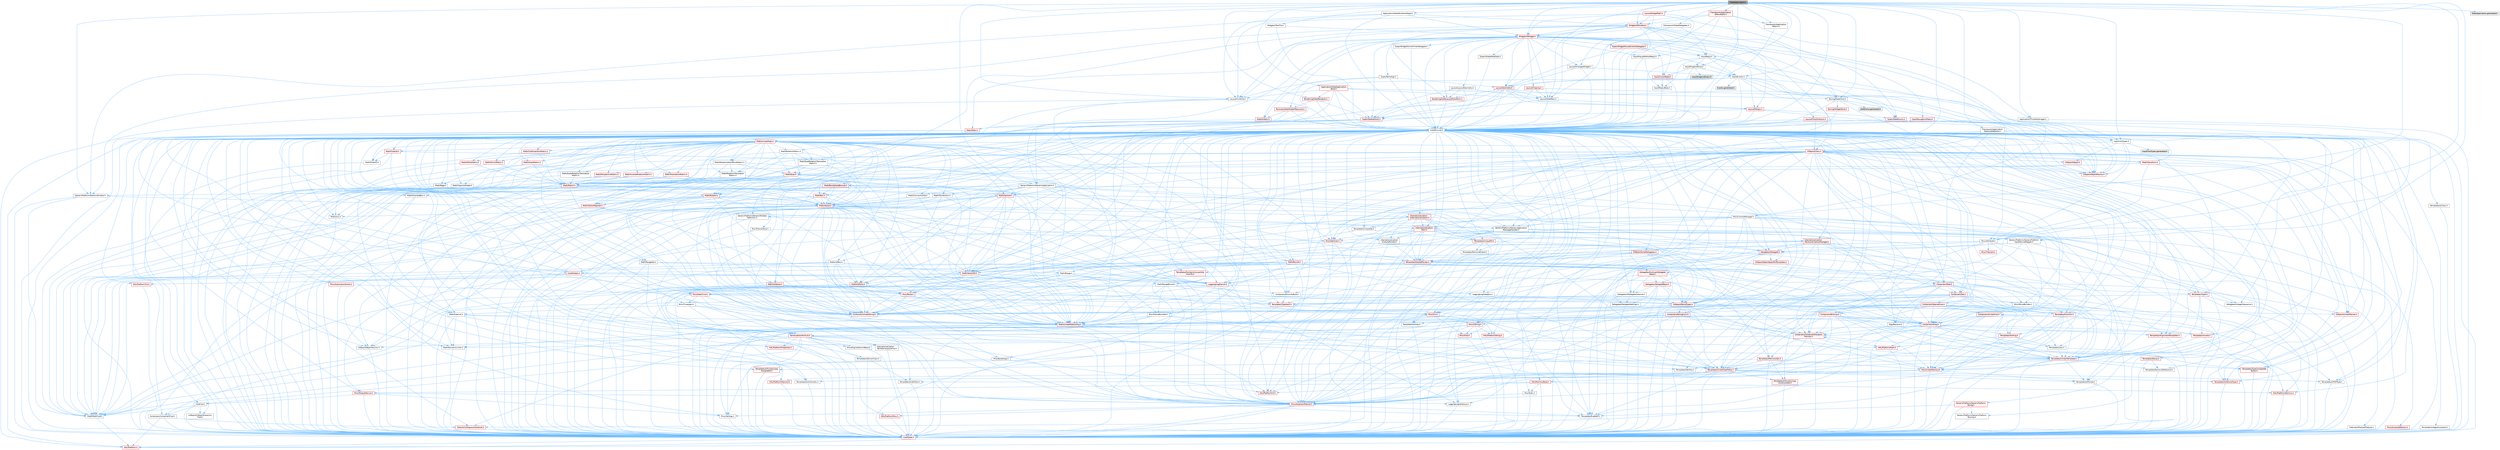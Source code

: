 digraph "SlateApplication.h"
{
 // INTERACTIVE_SVG=YES
 // LATEX_PDF_SIZE
  bgcolor="transparent";
  edge [fontname=Helvetica,fontsize=10,labelfontname=Helvetica,labelfontsize=10];
  node [fontname=Helvetica,fontsize=10,shape=box,height=0.2,width=0.4];
  Node1 [id="Node000001",label="SlateApplication.h",height=0.2,width=0.4,color="gray40", fillcolor="grey60", style="filled", fontcolor="black",tooltip=" "];
  Node1 -> Node2 [id="edge1_Node000001_Node000002",color="steelblue1",style="solid",tooltip=" "];
  Node2 [id="Node000002",label="CoreMinimal.h",height=0.2,width=0.4,color="grey40", fillcolor="white", style="filled",URL="$d7/d67/CoreMinimal_8h.html",tooltip=" "];
  Node2 -> Node3 [id="edge2_Node000002_Node000003",color="steelblue1",style="solid",tooltip=" "];
  Node3 [id="Node000003",label="CoreTypes.h",height=0.2,width=0.4,color="red", fillcolor="#FFF0F0", style="filled",URL="$dc/dec/CoreTypes_8h.html",tooltip=" "];
  Node3 -> Node4 [id="edge3_Node000003_Node000004",color="steelblue1",style="solid",tooltip=" "];
  Node4 [id="Node000004",label="HAL/Platform.h",height=0.2,width=0.4,color="red", fillcolor="#FFF0F0", style="filled",URL="$d9/dd0/Platform_8h.html",tooltip=" "];
  Node2 -> Node17 [id="edge4_Node000002_Node000017",color="steelblue1",style="solid",tooltip=" "];
  Node17 [id="Node000017",label="CoreFwd.h",height=0.2,width=0.4,color="grey40", fillcolor="white", style="filled",URL="$d1/d1e/CoreFwd_8h.html",tooltip=" "];
  Node17 -> Node3 [id="edge5_Node000017_Node000003",color="steelblue1",style="solid",tooltip=" "];
  Node17 -> Node18 [id="edge6_Node000017_Node000018",color="steelblue1",style="solid",tooltip=" "];
  Node18 [id="Node000018",label="Containers/ContainersFwd.h",height=0.2,width=0.4,color="grey40", fillcolor="white", style="filled",URL="$d4/d0a/ContainersFwd_8h.html",tooltip=" "];
  Node18 -> Node4 [id="edge7_Node000018_Node000004",color="steelblue1",style="solid",tooltip=" "];
  Node18 -> Node3 [id="edge8_Node000018_Node000003",color="steelblue1",style="solid",tooltip=" "];
  Node18 -> Node19 [id="edge9_Node000018_Node000019",color="steelblue1",style="solid",tooltip=" "];
  Node19 [id="Node000019",label="Traits/IsContiguousContainer.h",height=0.2,width=0.4,color="red", fillcolor="#FFF0F0", style="filled",URL="$d5/d3c/IsContiguousContainer_8h.html",tooltip=" "];
  Node19 -> Node3 [id="edge10_Node000019_Node000003",color="steelblue1",style="solid",tooltip=" "];
  Node17 -> Node22 [id="edge11_Node000017_Node000022",color="steelblue1",style="solid",tooltip=" "];
  Node22 [id="Node000022",label="Math/MathFwd.h",height=0.2,width=0.4,color="grey40", fillcolor="white", style="filled",URL="$d2/d10/MathFwd_8h.html",tooltip=" "];
  Node22 -> Node4 [id="edge12_Node000022_Node000004",color="steelblue1",style="solid",tooltip=" "];
  Node17 -> Node23 [id="edge13_Node000017_Node000023",color="steelblue1",style="solid",tooltip=" "];
  Node23 [id="Node000023",label="UObject/UObjectHierarchy\lFwd.h",height=0.2,width=0.4,color="grey40", fillcolor="white", style="filled",URL="$d3/d13/UObjectHierarchyFwd_8h.html",tooltip=" "];
  Node2 -> Node23 [id="edge14_Node000002_Node000023",color="steelblue1",style="solid",tooltip=" "];
  Node2 -> Node18 [id="edge15_Node000002_Node000018",color="steelblue1",style="solid",tooltip=" "];
  Node2 -> Node24 [id="edge16_Node000002_Node000024",color="steelblue1",style="solid",tooltip=" "];
  Node24 [id="Node000024",label="Misc/VarArgs.h",height=0.2,width=0.4,color="grey40", fillcolor="white", style="filled",URL="$d5/d6f/VarArgs_8h.html",tooltip=" "];
  Node24 -> Node3 [id="edge17_Node000024_Node000003",color="steelblue1",style="solid",tooltip=" "];
  Node2 -> Node25 [id="edge18_Node000002_Node000025",color="steelblue1",style="solid",tooltip=" "];
  Node25 [id="Node000025",label="Logging/LogVerbosity.h",height=0.2,width=0.4,color="grey40", fillcolor="white", style="filled",URL="$d2/d8f/LogVerbosity_8h.html",tooltip=" "];
  Node25 -> Node3 [id="edge19_Node000025_Node000003",color="steelblue1",style="solid",tooltip=" "];
  Node2 -> Node26 [id="edge20_Node000002_Node000026",color="steelblue1",style="solid",tooltip=" "];
  Node26 [id="Node000026",label="Misc/OutputDevice.h",height=0.2,width=0.4,color="red", fillcolor="#FFF0F0", style="filled",URL="$d7/d32/OutputDevice_8h.html",tooltip=" "];
  Node26 -> Node17 [id="edge21_Node000026_Node000017",color="steelblue1",style="solid",tooltip=" "];
  Node26 -> Node3 [id="edge22_Node000026_Node000003",color="steelblue1",style="solid",tooltip=" "];
  Node26 -> Node25 [id="edge23_Node000026_Node000025",color="steelblue1",style="solid",tooltip=" "];
  Node26 -> Node24 [id="edge24_Node000026_Node000024",color="steelblue1",style="solid",tooltip=" "];
  Node2 -> Node32 [id="edge25_Node000002_Node000032",color="steelblue1",style="solid",tooltip=" "];
  Node32 [id="Node000032",label="HAL/PlatformCrt.h",height=0.2,width=0.4,color="red", fillcolor="#FFF0F0", style="filled",URL="$d8/d75/PlatformCrt_8h.html",tooltip=" "];
  Node2 -> Node42 [id="edge26_Node000002_Node000042",color="steelblue1",style="solid",tooltip=" "];
  Node42 [id="Node000042",label="HAL/PlatformMisc.h",height=0.2,width=0.4,color="red", fillcolor="#FFF0F0", style="filled",URL="$d0/df5/PlatformMisc_8h.html",tooltip=" "];
  Node42 -> Node3 [id="edge27_Node000042_Node000003",color="steelblue1",style="solid",tooltip=" "];
  Node2 -> Node61 [id="edge28_Node000002_Node000061",color="steelblue1",style="solid",tooltip=" "];
  Node61 [id="Node000061",label="Misc/AssertionMacros.h",height=0.2,width=0.4,color="red", fillcolor="#FFF0F0", style="filled",URL="$d0/dfa/AssertionMacros_8h.html",tooltip=" "];
  Node61 -> Node3 [id="edge29_Node000061_Node000003",color="steelblue1",style="solid",tooltip=" "];
  Node61 -> Node4 [id="edge30_Node000061_Node000004",color="steelblue1",style="solid",tooltip=" "];
  Node61 -> Node42 [id="edge31_Node000061_Node000042",color="steelblue1",style="solid",tooltip=" "];
  Node61 -> Node62 [id="edge32_Node000061_Node000062",color="steelblue1",style="solid",tooltip=" "];
  Node62 [id="Node000062",label="Templates/EnableIf.h",height=0.2,width=0.4,color="grey40", fillcolor="white", style="filled",URL="$d7/d60/EnableIf_8h.html",tooltip=" "];
  Node62 -> Node3 [id="edge33_Node000062_Node000003",color="steelblue1",style="solid",tooltip=" "];
  Node61 -> Node24 [id="edge34_Node000061_Node000024",color="steelblue1",style="solid",tooltip=" "];
  Node2 -> Node70 [id="edge35_Node000002_Node000070",color="steelblue1",style="solid",tooltip=" "];
  Node70 [id="Node000070",label="Templates/IsPointer.h",height=0.2,width=0.4,color="grey40", fillcolor="white", style="filled",URL="$d7/d05/IsPointer_8h.html",tooltip=" "];
  Node70 -> Node3 [id="edge36_Node000070_Node000003",color="steelblue1",style="solid",tooltip=" "];
  Node2 -> Node71 [id="edge37_Node000002_Node000071",color="steelblue1",style="solid",tooltip=" "];
  Node71 [id="Node000071",label="HAL/PlatformMemory.h",height=0.2,width=0.4,color="red", fillcolor="#FFF0F0", style="filled",URL="$de/d68/PlatformMemory_8h.html",tooltip=" "];
  Node71 -> Node3 [id="edge38_Node000071_Node000003",color="steelblue1",style="solid",tooltip=" "];
  Node2 -> Node54 [id="edge39_Node000002_Node000054",color="steelblue1",style="solid",tooltip=" "];
  Node54 [id="Node000054",label="HAL/PlatformAtomics.h",height=0.2,width=0.4,color="red", fillcolor="#FFF0F0", style="filled",URL="$d3/d36/PlatformAtomics_8h.html",tooltip=" "];
  Node54 -> Node3 [id="edge40_Node000054_Node000003",color="steelblue1",style="solid",tooltip=" "];
  Node2 -> Node76 [id="edge41_Node000002_Node000076",color="steelblue1",style="solid",tooltip=" "];
  Node76 [id="Node000076",label="Misc/Exec.h",height=0.2,width=0.4,color="grey40", fillcolor="white", style="filled",URL="$de/ddb/Exec_8h.html",tooltip=" "];
  Node76 -> Node3 [id="edge42_Node000076_Node000003",color="steelblue1",style="solid",tooltip=" "];
  Node76 -> Node61 [id="edge43_Node000076_Node000061",color="steelblue1",style="solid",tooltip=" "];
  Node2 -> Node77 [id="edge44_Node000002_Node000077",color="steelblue1",style="solid",tooltip=" "];
  Node77 [id="Node000077",label="HAL/MemoryBase.h",height=0.2,width=0.4,color="red", fillcolor="#FFF0F0", style="filled",URL="$d6/d9f/MemoryBase_8h.html",tooltip=" "];
  Node77 -> Node3 [id="edge45_Node000077_Node000003",color="steelblue1",style="solid",tooltip=" "];
  Node77 -> Node54 [id="edge46_Node000077_Node000054",color="steelblue1",style="solid",tooltip=" "];
  Node77 -> Node32 [id="edge47_Node000077_Node000032",color="steelblue1",style="solid",tooltip=" "];
  Node77 -> Node76 [id="edge48_Node000077_Node000076",color="steelblue1",style="solid",tooltip=" "];
  Node77 -> Node26 [id="edge49_Node000077_Node000026",color="steelblue1",style="solid",tooltip=" "];
  Node2 -> Node87 [id="edge50_Node000002_Node000087",color="steelblue1",style="solid",tooltip=" "];
  Node87 [id="Node000087",label="HAL/UnrealMemory.h",height=0.2,width=0.4,color="red", fillcolor="#FFF0F0", style="filled",URL="$d9/d96/UnrealMemory_8h.html",tooltip=" "];
  Node87 -> Node3 [id="edge51_Node000087_Node000003",color="steelblue1",style="solid",tooltip=" "];
  Node87 -> Node77 [id="edge52_Node000087_Node000077",color="steelblue1",style="solid",tooltip=" "];
  Node87 -> Node71 [id="edge53_Node000087_Node000071",color="steelblue1",style="solid",tooltip=" "];
  Node87 -> Node70 [id="edge54_Node000087_Node000070",color="steelblue1",style="solid",tooltip=" "];
  Node2 -> Node89 [id="edge55_Node000002_Node000089",color="steelblue1",style="solid",tooltip=" "];
  Node89 [id="Node000089",label="Templates/IsArithmetic.h",height=0.2,width=0.4,color="grey40", fillcolor="white", style="filled",URL="$d2/d5d/IsArithmetic_8h.html",tooltip=" "];
  Node89 -> Node3 [id="edge56_Node000089_Node000003",color="steelblue1",style="solid",tooltip=" "];
  Node2 -> Node83 [id="edge57_Node000002_Node000083",color="steelblue1",style="solid",tooltip=" "];
  Node83 [id="Node000083",label="Templates/AndOrNot.h",height=0.2,width=0.4,color="grey40", fillcolor="white", style="filled",URL="$db/d0a/AndOrNot_8h.html",tooltip=" "];
  Node83 -> Node3 [id="edge58_Node000083_Node000003",color="steelblue1",style="solid",tooltip=" "];
  Node2 -> Node90 [id="edge59_Node000002_Node000090",color="steelblue1",style="solid",tooltip=" "];
  Node90 [id="Node000090",label="Templates/IsPODType.h",height=0.2,width=0.4,color="grey40", fillcolor="white", style="filled",URL="$d7/db1/IsPODType_8h.html",tooltip=" "];
  Node90 -> Node3 [id="edge60_Node000090_Node000003",color="steelblue1",style="solid",tooltip=" "];
  Node2 -> Node91 [id="edge61_Node000002_Node000091",color="steelblue1",style="solid",tooltip=" "];
  Node91 [id="Node000091",label="Templates/IsUECoreType.h",height=0.2,width=0.4,color="red", fillcolor="#FFF0F0", style="filled",URL="$d1/db8/IsUECoreType_8h.html",tooltip=" "];
  Node91 -> Node3 [id="edge62_Node000091_Node000003",color="steelblue1",style="solid",tooltip=" "];
  Node2 -> Node84 [id="edge63_Node000002_Node000084",color="steelblue1",style="solid",tooltip=" "];
  Node84 [id="Node000084",label="Templates/IsTriviallyCopy\lConstructible.h",height=0.2,width=0.4,color="red", fillcolor="#FFF0F0", style="filled",URL="$d3/d78/IsTriviallyCopyConstructible_8h.html",tooltip=" "];
  Node84 -> Node3 [id="edge64_Node000084_Node000003",color="steelblue1",style="solid",tooltip=" "];
  Node2 -> Node92 [id="edge65_Node000002_Node000092",color="steelblue1",style="solid",tooltip=" "];
  Node92 [id="Node000092",label="Templates/UnrealTypeTraits.h",height=0.2,width=0.4,color="red", fillcolor="#FFF0F0", style="filled",URL="$d2/d2d/UnrealTypeTraits_8h.html",tooltip=" "];
  Node92 -> Node3 [id="edge66_Node000092_Node000003",color="steelblue1",style="solid",tooltip=" "];
  Node92 -> Node70 [id="edge67_Node000092_Node000070",color="steelblue1",style="solid",tooltip=" "];
  Node92 -> Node61 [id="edge68_Node000092_Node000061",color="steelblue1",style="solid",tooltip=" "];
  Node92 -> Node83 [id="edge69_Node000092_Node000083",color="steelblue1",style="solid",tooltip=" "];
  Node92 -> Node62 [id="edge70_Node000092_Node000062",color="steelblue1",style="solid",tooltip=" "];
  Node92 -> Node89 [id="edge71_Node000092_Node000089",color="steelblue1",style="solid",tooltip=" "];
  Node92 -> Node90 [id="edge72_Node000092_Node000090",color="steelblue1",style="solid",tooltip=" "];
  Node92 -> Node91 [id="edge73_Node000092_Node000091",color="steelblue1",style="solid",tooltip=" "];
  Node92 -> Node84 [id="edge74_Node000092_Node000084",color="steelblue1",style="solid",tooltip=" "];
  Node2 -> Node62 [id="edge75_Node000002_Node000062",color="steelblue1",style="solid",tooltip=" "];
  Node2 -> Node94 [id="edge76_Node000002_Node000094",color="steelblue1",style="solid",tooltip=" "];
  Node94 [id="Node000094",label="Templates/RemoveReference.h",height=0.2,width=0.4,color="grey40", fillcolor="white", style="filled",URL="$da/dbe/RemoveReference_8h.html",tooltip=" "];
  Node94 -> Node3 [id="edge77_Node000094_Node000003",color="steelblue1",style="solid",tooltip=" "];
  Node2 -> Node95 [id="edge78_Node000002_Node000095",color="steelblue1",style="solid",tooltip=" "];
  Node95 [id="Node000095",label="Templates/IntegralConstant.h",height=0.2,width=0.4,color="grey40", fillcolor="white", style="filled",URL="$db/d1b/IntegralConstant_8h.html",tooltip=" "];
  Node95 -> Node3 [id="edge79_Node000095_Node000003",color="steelblue1",style="solid",tooltip=" "];
  Node2 -> Node96 [id="edge80_Node000002_Node000096",color="steelblue1",style="solid",tooltip=" "];
  Node96 [id="Node000096",label="Templates/IsClass.h",height=0.2,width=0.4,color="grey40", fillcolor="white", style="filled",URL="$db/dcb/IsClass_8h.html",tooltip=" "];
  Node96 -> Node3 [id="edge81_Node000096_Node000003",color="steelblue1",style="solid",tooltip=" "];
  Node2 -> Node97 [id="edge82_Node000002_Node000097",color="steelblue1",style="solid",tooltip=" "];
  Node97 [id="Node000097",label="Templates/TypeCompatible\lBytes.h",height=0.2,width=0.4,color="red", fillcolor="#FFF0F0", style="filled",URL="$df/d0a/TypeCompatibleBytes_8h.html",tooltip=" "];
  Node97 -> Node3 [id="edge83_Node000097_Node000003",color="steelblue1",style="solid",tooltip=" "];
  Node2 -> Node19 [id="edge84_Node000002_Node000019",color="steelblue1",style="solid",tooltip=" "];
  Node2 -> Node98 [id="edge85_Node000002_Node000098",color="steelblue1",style="solid",tooltip=" "];
  Node98 [id="Node000098",label="Templates/UnrealTemplate.h",height=0.2,width=0.4,color="red", fillcolor="#FFF0F0", style="filled",URL="$d4/d24/UnrealTemplate_8h.html",tooltip=" "];
  Node98 -> Node3 [id="edge86_Node000098_Node000003",color="steelblue1",style="solid",tooltip=" "];
  Node98 -> Node70 [id="edge87_Node000098_Node000070",color="steelblue1",style="solid",tooltip=" "];
  Node98 -> Node87 [id="edge88_Node000098_Node000087",color="steelblue1",style="solid",tooltip=" "];
  Node98 -> Node92 [id="edge89_Node000098_Node000092",color="steelblue1",style="solid",tooltip=" "];
  Node98 -> Node94 [id="edge90_Node000098_Node000094",color="steelblue1",style="solid",tooltip=" "];
  Node98 -> Node97 [id="edge91_Node000098_Node000097",color="steelblue1",style="solid",tooltip=" "];
  Node98 -> Node65 [id="edge92_Node000098_Node000065",color="steelblue1",style="solid",tooltip=" "];
  Node65 [id="Node000065",label="Templates/Identity.h",height=0.2,width=0.4,color="grey40", fillcolor="white", style="filled",URL="$d0/dd5/Identity_8h.html",tooltip=" "];
  Node98 -> Node19 [id="edge93_Node000098_Node000019",color="steelblue1",style="solid",tooltip=" "];
  Node2 -> Node47 [id="edge94_Node000002_Node000047",color="steelblue1",style="solid",tooltip=" "];
  Node47 [id="Node000047",label="Math/NumericLimits.h",height=0.2,width=0.4,color="grey40", fillcolor="white", style="filled",URL="$df/d1b/NumericLimits_8h.html",tooltip=" "];
  Node47 -> Node3 [id="edge95_Node000047_Node000003",color="steelblue1",style="solid",tooltip=" "];
  Node2 -> Node102 [id="edge96_Node000002_Node000102",color="steelblue1",style="solid",tooltip=" "];
  Node102 [id="Node000102",label="HAL/PlatformMath.h",height=0.2,width=0.4,color="red", fillcolor="#FFF0F0", style="filled",URL="$dc/d53/PlatformMath_8h.html",tooltip=" "];
  Node102 -> Node3 [id="edge97_Node000102_Node000003",color="steelblue1",style="solid",tooltip=" "];
  Node2 -> Node85 [id="edge98_Node000002_Node000085",color="steelblue1",style="solid",tooltip=" "];
  Node85 [id="Node000085",label="Templates/IsTriviallyCopy\lAssignable.h",height=0.2,width=0.4,color="red", fillcolor="#FFF0F0", style="filled",URL="$d2/df2/IsTriviallyCopyAssignable_8h.html",tooltip=" "];
  Node85 -> Node3 [id="edge99_Node000085_Node000003",color="steelblue1",style="solid",tooltip=" "];
  Node2 -> Node110 [id="edge100_Node000002_Node000110",color="steelblue1",style="solid",tooltip=" "];
  Node110 [id="Node000110",label="Templates/MemoryOps.h",height=0.2,width=0.4,color="red", fillcolor="#FFF0F0", style="filled",URL="$db/dea/MemoryOps_8h.html",tooltip=" "];
  Node110 -> Node3 [id="edge101_Node000110_Node000003",color="steelblue1",style="solid",tooltip=" "];
  Node110 -> Node87 [id="edge102_Node000110_Node000087",color="steelblue1",style="solid",tooltip=" "];
  Node110 -> Node85 [id="edge103_Node000110_Node000085",color="steelblue1",style="solid",tooltip=" "];
  Node110 -> Node84 [id="edge104_Node000110_Node000084",color="steelblue1",style="solid",tooltip=" "];
  Node110 -> Node92 [id="edge105_Node000110_Node000092",color="steelblue1",style="solid",tooltip=" "];
  Node2 -> Node111 [id="edge106_Node000002_Node000111",color="steelblue1",style="solid",tooltip=" "];
  Node111 [id="Node000111",label="Containers/ContainerAllocation\lPolicies.h",height=0.2,width=0.4,color="red", fillcolor="#FFF0F0", style="filled",URL="$d7/dff/ContainerAllocationPolicies_8h.html",tooltip=" "];
  Node111 -> Node3 [id="edge107_Node000111_Node000003",color="steelblue1",style="solid",tooltip=" "];
  Node111 -> Node111 [id="edge108_Node000111_Node000111",color="steelblue1",style="solid",tooltip=" "];
  Node111 -> Node102 [id="edge109_Node000111_Node000102",color="steelblue1",style="solid",tooltip=" "];
  Node111 -> Node87 [id="edge110_Node000111_Node000087",color="steelblue1",style="solid",tooltip=" "];
  Node111 -> Node47 [id="edge111_Node000111_Node000047",color="steelblue1",style="solid",tooltip=" "];
  Node111 -> Node61 [id="edge112_Node000111_Node000061",color="steelblue1",style="solid",tooltip=" "];
  Node111 -> Node110 [id="edge113_Node000111_Node000110",color="steelblue1",style="solid",tooltip=" "];
  Node111 -> Node97 [id="edge114_Node000111_Node000097",color="steelblue1",style="solid",tooltip=" "];
  Node2 -> Node114 [id="edge115_Node000002_Node000114",color="steelblue1",style="solid",tooltip=" "];
  Node114 [id="Node000114",label="Templates/IsEnumClass.h",height=0.2,width=0.4,color="grey40", fillcolor="white", style="filled",URL="$d7/d15/IsEnumClass_8h.html",tooltip=" "];
  Node114 -> Node3 [id="edge116_Node000114_Node000003",color="steelblue1",style="solid",tooltip=" "];
  Node114 -> Node83 [id="edge117_Node000114_Node000083",color="steelblue1",style="solid",tooltip=" "];
  Node2 -> Node115 [id="edge118_Node000002_Node000115",color="steelblue1",style="solid",tooltip=" "];
  Node115 [id="Node000115",label="HAL/PlatformProperties.h",height=0.2,width=0.4,color="red", fillcolor="#FFF0F0", style="filled",URL="$d9/db0/PlatformProperties_8h.html",tooltip=" "];
  Node115 -> Node3 [id="edge119_Node000115_Node000003",color="steelblue1",style="solid",tooltip=" "];
  Node2 -> Node118 [id="edge120_Node000002_Node000118",color="steelblue1",style="solid",tooltip=" "];
  Node118 [id="Node000118",label="Misc/EngineVersionBase.h",height=0.2,width=0.4,color="grey40", fillcolor="white", style="filled",URL="$d5/d2b/EngineVersionBase_8h.html",tooltip=" "];
  Node118 -> Node3 [id="edge121_Node000118_Node000003",color="steelblue1",style="solid",tooltip=" "];
  Node2 -> Node119 [id="edge122_Node000002_Node000119",color="steelblue1",style="solid",tooltip=" "];
  Node119 [id="Node000119",label="Internationalization\l/TextNamespaceFwd.h",height=0.2,width=0.4,color="grey40", fillcolor="white", style="filled",URL="$d8/d97/TextNamespaceFwd_8h.html",tooltip=" "];
  Node119 -> Node3 [id="edge123_Node000119_Node000003",color="steelblue1",style="solid",tooltip=" "];
  Node2 -> Node120 [id="edge124_Node000002_Node000120",color="steelblue1",style="solid",tooltip=" "];
  Node120 [id="Node000120",label="Serialization/Archive.h",height=0.2,width=0.4,color="red", fillcolor="#FFF0F0", style="filled",URL="$d7/d3b/Archive_8h.html",tooltip=" "];
  Node120 -> Node17 [id="edge125_Node000120_Node000017",color="steelblue1",style="solid",tooltip=" "];
  Node120 -> Node3 [id="edge126_Node000120_Node000003",color="steelblue1",style="solid",tooltip=" "];
  Node120 -> Node115 [id="edge127_Node000120_Node000115",color="steelblue1",style="solid",tooltip=" "];
  Node120 -> Node119 [id="edge128_Node000120_Node000119",color="steelblue1",style="solid",tooltip=" "];
  Node120 -> Node22 [id="edge129_Node000120_Node000022",color="steelblue1",style="solid",tooltip=" "];
  Node120 -> Node61 [id="edge130_Node000120_Node000061",color="steelblue1",style="solid",tooltip=" "];
  Node120 -> Node118 [id="edge131_Node000120_Node000118",color="steelblue1",style="solid",tooltip=" "];
  Node120 -> Node24 [id="edge132_Node000120_Node000024",color="steelblue1",style="solid",tooltip=" "];
  Node120 -> Node62 [id="edge133_Node000120_Node000062",color="steelblue1",style="solid",tooltip=" "];
  Node120 -> Node114 [id="edge134_Node000120_Node000114",color="steelblue1",style="solid",tooltip=" "];
  Node120 -> Node98 [id="edge135_Node000120_Node000098",color="steelblue1",style="solid",tooltip=" "];
  Node120 -> Node123 [id="edge136_Node000120_Node000123",color="steelblue1",style="solid",tooltip=" "];
  Node123 [id="Node000123",label="UObject/ObjectVersion.h",height=0.2,width=0.4,color="grey40", fillcolor="white", style="filled",URL="$da/d63/ObjectVersion_8h.html",tooltip=" "];
  Node123 -> Node3 [id="edge137_Node000123_Node000003",color="steelblue1",style="solid",tooltip=" "];
  Node2 -> Node124 [id="edge138_Node000002_Node000124",color="steelblue1",style="solid",tooltip=" "];
  Node124 [id="Node000124",label="Templates/Less.h",height=0.2,width=0.4,color="grey40", fillcolor="white", style="filled",URL="$de/dc8/Less_8h.html",tooltip=" "];
  Node124 -> Node3 [id="edge139_Node000124_Node000003",color="steelblue1",style="solid",tooltip=" "];
  Node124 -> Node98 [id="edge140_Node000124_Node000098",color="steelblue1",style="solid",tooltip=" "];
  Node2 -> Node125 [id="edge141_Node000002_Node000125",color="steelblue1",style="solid",tooltip=" "];
  Node125 [id="Node000125",label="Templates/Sorting.h",height=0.2,width=0.4,color="red", fillcolor="#FFF0F0", style="filled",URL="$d3/d9e/Sorting_8h.html",tooltip=" "];
  Node125 -> Node3 [id="edge142_Node000125_Node000003",color="steelblue1",style="solid",tooltip=" "];
  Node125 -> Node102 [id="edge143_Node000125_Node000102",color="steelblue1",style="solid",tooltip=" "];
  Node125 -> Node124 [id="edge144_Node000125_Node000124",color="steelblue1",style="solid",tooltip=" "];
  Node2 -> Node136 [id="edge145_Node000002_Node000136",color="steelblue1",style="solid",tooltip=" "];
  Node136 [id="Node000136",label="Misc/Char.h",height=0.2,width=0.4,color="red", fillcolor="#FFF0F0", style="filled",URL="$d0/d58/Char_8h.html",tooltip=" "];
  Node136 -> Node3 [id="edge146_Node000136_Node000003",color="steelblue1",style="solid",tooltip=" "];
  Node2 -> Node139 [id="edge147_Node000002_Node000139",color="steelblue1",style="solid",tooltip=" "];
  Node139 [id="Node000139",label="GenericPlatform/GenericPlatform\lStricmp.h",height=0.2,width=0.4,color="grey40", fillcolor="white", style="filled",URL="$d2/d86/GenericPlatformStricmp_8h.html",tooltip=" "];
  Node139 -> Node3 [id="edge148_Node000139_Node000003",color="steelblue1",style="solid",tooltip=" "];
  Node2 -> Node140 [id="edge149_Node000002_Node000140",color="steelblue1",style="solid",tooltip=" "];
  Node140 [id="Node000140",label="GenericPlatform/GenericPlatform\lString.h",height=0.2,width=0.4,color="red", fillcolor="#FFF0F0", style="filled",URL="$dd/d20/GenericPlatformString_8h.html",tooltip=" "];
  Node140 -> Node3 [id="edge150_Node000140_Node000003",color="steelblue1",style="solid",tooltip=" "];
  Node140 -> Node139 [id="edge151_Node000140_Node000139",color="steelblue1",style="solid",tooltip=" "];
  Node140 -> Node62 [id="edge152_Node000140_Node000062",color="steelblue1",style="solid",tooltip=" "];
  Node2 -> Node73 [id="edge153_Node000002_Node000073",color="steelblue1",style="solid",tooltip=" "];
  Node73 [id="Node000073",label="HAL/PlatformString.h",height=0.2,width=0.4,color="red", fillcolor="#FFF0F0", style="filled",URL="$db/db5/PlatformString_8h.html",tooltip=" "];
  Node73 -> Node3 [id="edge154_Node000073_Node000003",color="steelblue1",style="solid",tooltip=" "];
  Node2 -> Node143 [id="edge155_Node000002_Node000143",color="steelblue1",style="solid",tooltip=" "];
  Node143 [id="Node000143",label="Misc/CString.h",height=0.2,width=0.4,color="red", fillcolor="#FFF0F0", style="filled",URL="$d2/d49/CString_8h.html",tooltip=" "];
  Node143 -> Node3 [id="edge156_Node000143_Node000003",color="steelblue1",style="solid",tooltip=" "];
  Node143 -> Node32 [id="edge157_Node000143_Node000032",color="steelblue1",style="solid",tooltip=" "];
  Node143 -> Node73 [id="edge158_Node000143_Node000073",color="steelblue1",style="solid",tooltip=" "];
  Node143 -> Node61 [id="edge159_Node000143_Node000061",color="steelblue1",style="solid",tooltip=" "];
  Node143 -> Node136 [id="edge160_Node000143_Node000136",color="steelblue1",style="solid",tooltip=" "];
  Node143 -> Node24 [id="edge161_Node000143_Node000024",color="steelblue1",style="solid",tooltip=" "];
  Node2 -> Node144 [id="edge162_Node000002_Node000144",color="steelblue1",style="solid",tooltip=" "];
  Node144 [id="Node000144",label="Misc/Crc.h",height=0.2,width=0.4,color="red", fillcolor="#FFF0F0", style="filled",URL="$d4/dd2/Crc_8h.html",tooltip=" "];
  Node144 -> Node3 [id="edge163_Node000144_Node000003",color="steelblue1",style="solid",tooltip=" "];
  Node144 -> Node73 [id="edge164_Node000144_Node000073",color="steelblue1",style="solid",tooltip=" "];
  Node144 -> Node61 [id="edge165_Node000144_Node000061",color="steelblue1",style="solid",tooltip=" "];
  Node144 -> Node143 [id="edge166_Node000144_Node000143",color="steelblue1",style="solid",tooltip=" "];
  Node144 -> Node136 [id="edge167_Node000144_Node000136",color="steelblue1",style="solid",tooltip=" "];
  Node144 -> Node92 [id="edge168_Node000144_Node000092",color="steelblue1",style="solid",tooltip=" "];
  Node2 -> Node135 [id="edge169_Node000002_Node000135",color="steelblue1",style="solid",tooltip=" "];
  Node135 [id="Node000135",label="Math/UnrealMathUtility.h",height=0.2,width=0.4,color="red", fillcolor="#FFF0F0", style="filled",URL="$db/db8/UnrealMathUtility_8h.html",tooltip=" "];
  Node135 -> Node3 [id="edge170_Node000135_Node000003",color="steelblue1",style="solid",tooltip=" "];
  Node135 -> Node61 [id="edge171_Node000135_Node000061",color="steelblue1",style="solid",tooltip=" "];
  Node135 -> Node102 [id="edge172_Node000135_Node000102",color="steelblue1",style="solid",tooltip=" "];
  Node135 -> Node22 [id="edge173_Node000135_Node000022",color="steelblue1",style="solid",tooltip=" "];
  Node135 -> Node65 [id="edge174_Node000135_Node000065",color="steelblue1",style="solid",tooltip=" "];
  Node2 -> Node145 [id="edge175_Node000002_Node000145",color="steelblue1",style="solid",tooltip=" "];
  Node145 [id="Node000145",label="Containers/UnrealString.h",height=0.2,width=0.4,color="red", fillcolor="#FFF0F0", style="filled",URL="$d5/dba/UnrealString_8h.html",tooltip=" "];
  Node2 -> Node149 [id="edge176_Node000002_Node000149",color="steelblue1",style="solid",tooltip=" "];
  Node149 [id="Node000149",label="Containers/Array.h",height=0.2,width=0.4,color="red", fillcolor="#FFF0F0", style="filled",URL="$df/dd0/Array_8h.html",tooltip=" "];
  Node149 -> Node3 [id="edge177_Node000149_Node000003",color="steelblue1",style="solid",tooltip=" "];
  Node149 -> Node61 [id="edge178_Node000149_Node000061",color="steelblue1",style="solid",tooltip=" "];
  Node149 -> Node87 [id="edge179_Node000149_Node000087",color="steelblue1",style="solid",tooltip=" "];
  Node149 -> Node92 [id="edge180_Node000149_Node000092",color="steelblue1",style="solid",tooltip=" "];
  Node149 -> Node98 [id="edge181_Node000149_Node000098",color="steelblue1",style="solid",tooltip=" "];
  Node149 -> Node111 [id="edge182_Node000149_Node000111",color="steelblue1",style="solid",tooltip=" "];
  Node149 -> Node120 [id="edge183_Node000149_Node000120",color="steelblue1",style="solid",tooltip=" "];
  Node149 -> Node128 [id="edge184_Node000149_Node000128",color="steelblue1",style="solid",tooltip=" "];
  Node128 [id="Node000128",label="Templates/Invoke.h",height=0.2,width=0.4,color="red", fillcolor="#FFF0F0", style="filled",URL="$d7/deb/Invoke_8h.html",tooltip=" "];
  Node128 -> Node3 [id="edge185_Node000128_Node000003",color="steelblue1",style="solid",tooltip=" "];
  Node128 -> Node98 [id="edge186_Node000128_Node000098",color="steelblue1",style="solid",tooltip=" "];
  Node149 -> Node124 [id="edge187_Node000149_Node000124",color="steelblue1",style="solid",tooltip=" "];
  Node149 -> Node125 [id="edge188_Node000149_Node000125",color="steelblue1",style="solid",tooltip=" "];
  Node149 -> Node172 [id="edge189_Node000149_Node000172",color="steelblue1",style="solid",tooltip=" "];
  Node172 [id="Node000172",label="Templates/AlignmentTemplates.h",height=0.2,width=0.4,color="red", fillcolor="#FFF0F0", style="filled",URL="$dd/d32/AlignmentTemplates_8h.html",tooltip=" "];
  Node172 -> Node3 [id="edge190_Node000172_Node000003",color="steelblue1",style="solid",tooltip=" "];
  Node172 -> Node70 [id="edge191_Node000172_Node000070",color="steelblue1",style="solid",tooltip=" "];
  Node2 -> Node173 [id="edge192_Node000002_Node000173",color="steelblue1",style="solid",tooltip=" "];
  Node173 [id="Node000173",label="Misc/FrameNumber.h",height=0.2,width=0.4,color="grey40", fillcolor="white", style="filled",URL="$dd/dbd/FrameNumber_8h.html",tooltip=" "];
  Node173 -> Node3 [id="edge193_Node000173_Node000003",color="steelblue1",style="solid",tooltip=" "];
  Node173 -> Node47 [id="edge194_Node000173_Node000047",color="steelblue1",style="solid",tooltip=" "];
  Node173 -> Node135 [id="edge195_Node000173_Node000135",color="steelblue1",style="solid",tooltip=" "];
  Node173 -> Node62 [id="edge196_Node000173_Node000062",color="steelblue1",style="solid",tooltip=" "];
  Node173 -> Node92 [id="edge197_Node000173_Node000092",color="steelblue1",style="solid",tooltip=" "];
  Node2 -> Node174 [id="edge198_Node000002_Node000174",color="steelblue1",style="solid",tooltip=" "];
  Node174 [id="Node000174",label="Misc/Timespan.h",height=0.2,width=0.4,color="grey40", fillcolor="white", style="filled",URL="$da/dd9/Timespan_8h.html",tooltip=" "];
  Node174 -> Node3 [id="edge199_Node000174_Node000003",color="steelblue1",style="solid",tooltip=" "];
  Node174 -> Node175 [id="edge200_Node000174_Node000175",color="steelblue1",style="solid",tooltip=" "];
  Node175 [id="Node000175",label="Math/Interval.h",height=0.2,width=0.4,color="grey40", fillcolor="white", style="filled",URL="$d1/d55/Interval_8h.html",tooltip=" "];
  Node175 -> Node3 [id="edge201_Node000175_Node000003",color="steelblue1",style="solid",tooltip=" "];
  Node175 -> Node89 [id="edge202_Node000175_Node000089",color="steelblue1",style="solid",tooltip=" "];
  Node175 -> Node92 [id="edge203_Node000175_Node000092",color="steelblue1",style="solid",tooltip=" "];
  Node175 -> Node47 [id="edge204_Node000175_Node000047",color="steelblue1",style="solid",tooltip=" "];
  Node175 -> Node135 [id="edge205_Node000175_Node000135",color="steelblue1",style="solid",tooltip=" "];
  Node174 -> Node135 [id="edge206_Node000174_Node000135",color="steelblue1",style="solid",tooltip=" "];
  Node174 -> Node61 [id="edge207_Node000174_Node000061",color="steelblue1",style="solid",tooltip=" "];
  Node2 -> Node176 [id="edge208_Node000002_Node000176",color="steelblue1",style="solid",tooltip=" "];
  Node176 [id="Node000176",label="Containers/StringConv.h",height=0.2,width=0.4,color="red", fillcolor="#FFF0F0", style="filled",URL="$d3/ddf/StringConv_8h.html",tooltip=" "];
  Node176 -> Node3 [id="edge209_Node000176_Node000003",color="steelblue1",style="solid",tooltip=" "];
  Node176 -> Node61 [id="edge210_Node000176_Node000061",color="steelblue1",style="solid",tooltip=" "];
  Node176 -> Node111 [id="edge211_Node000176_Node000111",color="steelblue1",style="solid",tooltip=" "];
  Node176 -> Node149 [id="edge212_Node000176_Node000149",color="steelblue1",style="solid",tooltip=" "];
  Node176 -> Node143 [id="edge213_Node000176_Node000143",color="steelblue1",style="solid",tooltip=" "];
  Node176 -> Node177 [id="edge214_Node000176_Node000177",color="steelblue1",style="solid",tooltip=" "];
  Node177 [id="Node000177",label="Templates/IsArray.h",height=0.2,width=0.4,color="grey40", fillcolor="white", style="filled",URL="$d8/d8d/IsArray_8h.html",tooltip=" "];
  Node177 -> Node3 [id="edge215_Node000177_Node000003",color="steelblue1",style="solid",tooltip=" "];
  Node176 -> Node98 [id="edge216_Node000176_Node000098",color="steelblue1",style="solid",tooltip=" "];
  Node176 -> Node92 [id="edge217_Node000176_Node000092",color="steelblue1",style="solid",tooltip=" "];
  Node176 -> Node19 [id="edge218_Node000176_Node000019",color="steelblue1",style="solid",tooltip=" "];
  Node2 -> Node178 [id="edge219_Node000002_Node000178",color="steelblue1",style="solid",tooltip=" "];
  Node178 [id="Node000178",label="UObject/UnrealNames.h",height=0.2,width=0.4,color="red", fillcolor="#FFF0F0", style="filled",URL="$d8/db1/UnrealNames_8h.html",tooltip=" "];
  Node178 -> Node3 [id="edge220_Node000178_Node000003",color="steelblue1",style="solid",tooltip=" "];
  Node2 -> Node180 [id="edge221_Node000002_Node000180",color="steelblue1",style="solid",tooltip=" "];
  Node180 [id="Node000180",label="UObject/NameTypes.h",height=0.2,width=0.4,color="red", fillcolor="#FFF0F0", style="filled",URL="$d6/d35/NameTypes_8h.html",tooltip=" "];
  Node180 -> Node3 [id="edge222_Node000180_Node000003",color="steelblue1",style="solid",tooltip=" "];
  Node180 -> Node61 [id="edge223_Node000180_Node000061",color="steelblue1",style="solid",tooltip=" "];
  Node180 -> Node87 [id="edge224_Node000180_Node000087",color="steelblue1",style="solid",tooltip=" "];
  Node180 -> Node92 [id="edge225_Node000180_Node000092",color="steelblue1",style="solid",tooltip=" "];
  Node180 -> Node98 [id="edge226_Node000180_Node000098",color="steelblue1",style="solid",tooltip=" "];
  Node180 -> Node145 [id="edge227_Node000180_Node000145",color="steelblue1",style="solid",tooltip=" "];
  Node180 -> Node176 [id="edge228_Node000180_Node000176",color="steelblue1",style="solid",tooltip=" "];
  Node180 -> Node178 [id="edge229_Node000180_Node000178",color="steelblue1",style="solid",tooltip=" "];
  Node2 -> Node188 [id="edge230_Node000002_Node000188",color="steelblue1",style="solid",tooltip=" "];
  Node188 [id="Node000188",label="Misc/Parse.h",height=0.2,width=0.4,color="red", fillcolor="#FFF0F0", style="filled",URL="$dc/d71/Parse_8h.html",tooltip=" "];
  Node188 -> Node145 [id="edge231_Node000188_Node000145",color="steelblue1",style="solid",tooltip=" "];
  Node188 -> Node3 [id="edge232_Node000188_Node000003",color="steelblue1",style="solid",tooltip=" "];
  Node188 -> Node32 [id="edge233_Node000188_Node000032",color="steelblue1",style="solid",tooltip=" "];
  Node188 -> Node189 [id="edge234_Node000188_Node000189",color="steelblue1",style="solid",tooltip=" "];
  Node189 [id="Node000189",label="Templates/Function.h",height=0.2,width=0.4,color="red", fillcolor="#FFF0F0", style="filled",URL="$df/df5/Function_8h.html",tooltip=" "];
  Node189 -> Node3 [id="edge235_Node000189_Node000003",color="steelblue1",style="solid",tooltip=" "];
  Node189 -> Node61 [id="edge236_Node000189_Node000061",color="steelblue1",style="solid",tooltip=" "];
  Node189 -> Node87 [id="edge237_Node000189_Node000087",color="steelblue1",style="solid",tooltip=" "];
  Node189 -> Node92 [id="edge238_Node000189_Node000092",color="steelblue1",style="solid",tooltip=" "];
  Node189 -> Node128 [id="edge239_Node000189_Node000128",color="steelblue1",style="solid",tooltip=" "];
  Node189 -> Node98 [id="edge240_Node000189_Node000098",color="steelblue1",style="solid",tooltip=" "];
  Node189 -> Node135 [id="edge241_Node000189_Node000135",color="steelblue1",style="solid",tooltip=" "];
  Node2 -> Node172 [id="edge242_Node000002_Node000172",color="steelblue1",style="solid",tooltip=" "];
  Node2 -> Node191 [id="edge243_Node000002_Node000191",color="steelblue1",style="solid",tooltip=" "];
  Node191 [id="Node000191",label="Misc/StructBuilder.h",height=0.2,width=0.4,color="grey40", fillcolor="white", style="filled",URL="$d9/db3/StructBuilder_8h.html",tooltip=" "];
  Node191 -> Node3 [id="edge244_Node000191_Node000003",color="steelblue1",style="solid",tooltip=" "];
  Node191 -> Node135 [id="edge245_Node000191_Node000135",color="steelblue1",style="solid",tooltip=" "];
  Node191 -> Node172 [id="edge246_Node000191_Node000172",color="steelblue1",style="solid",tooltip=" "];
  Node2 -> Node104 [id="edge247_Node000002_Node000104",color="steelblue1",style="solid",tooltip=" "];
  Node104 [id="Node000104",label="Templates/Decay.h",height=0.2,width=0.4,color="red", fillcolor="#FFF0F0", style="filled",URL="$dd/d0f/Decay_8h.html",tooltip=" "];
  Node104 -> Node3 [id="edge248_Node000104_Node000003",color="steelblue1",style="solid",tooltip=" "];
  Node104 -> Node94 [id="edge249_Node000104_Node000094",color="steelblue1",style="solid",tooltip=" "];
  Node2 -> Node192 [id="edge250_Node000002_Node000192",color="steelblue1",style="solid",tooltip=" "];
  Node192 [id="Node000192",label="Templates/PointerIsConvertible\lFromTo.h",height=0.2,width=0.4,color="red", fillcolor="#FFF0F0", style="filled",URL="$d6/d65/PointerIsConvertibleFromTo_8h.html",tooltip=" "];
  Node192 -> Node3 [id="edge251_Node000192_Node000003",color="steelblue1",style="solid",tooltip=" "];
  Node2 -> Node128 [id="edge252_Node000002_Node000128",color="steelblue1",style="solid",tooltip=" "];
  Node2 -> Node189 [id="edge253_Node000002_Node000189",color="steelblue1",style="solid",tooltip=" "];
  Node2 -> Node161 [id="edge254_Node000002_Node000161",color="steelblue1",style="solid",tooltip=" "];
  Node161 [id="Node000161",label="Templates/TypeHash.h",height=0.2,width=0.4,color="red", fillcolor="#FFF0F0", style="filled",URL="$d1/d62/TypeHash_8h.html",tooltip=" "];
  Node161 -> Node3 [id="edge255_Node000161_Node000003",color="steelblue1",style="solid",tooltip=" "];
  Node161 -> Node144 [id="edge256_Node000161_Node000144",color="steelblue1",style="solid",tooltip=" "];
  Node2 -> Node193 [id="edge257_Node000002_Node000193",color="steelblue1",style="solid",tooltip=" "];
  Node193 [id="Node000193",label="Containers/ScriptArray.h",height=0.2,width=0.4,color="red", fillcolor="#FFF0F0", style="filled",URL="$dc/daf/ScriptArray_8h.html",tooltip=" "];
  Node193 -> Node3 [id="edge258_Node000193_Node000003",color="steelblue1",style="solid",tooltip=" "];
  Node193 -> Node61 [id="edge259_Node000193_Node000061",color="steelblue1",style="solid",tooltip=" "];
  Node193 -> Node87 [id="edge260_Node000193_Node000087",color="steelblue1",style="solid",tooltip=" "];
  Node193 -> Node111 [id="edge261_Node000193_Node000111",color="steelblue1",style="solid",tooltip=" "];
  Node193 -> Node149 [id="edge262_Node000193_Node000149",color="steelblue1",style="solid",tooltip=" "];
  Node2 -> Node194 [id="edge263_Node000002_Node000194",color="steelblue1",style="solid",tooltip=" "];
  Node194 [id="Node000194",label="Containers/BitArray.h",height=0.2,width=0.4,color="red", fillcolor="#FFF0F0", style="filled",URL="$d1/de4/BitArray_8h.html",tooltip=" "];
  Node194 -> Node111 [id="edge264_Node000194_Node000111",color="steelblue1",style="solid",tooltip=" "];
  Node194 -> Node3 [id="edge265_Node000194_Node000003",color="steelblue1",style="solid",tooltip=" "];
  Node194 -> Node54 [id="edge266_Node000194_Node000054",color="steelblue1",style="solid",tooltip=" "];
  Node194 -> Node87 [id="edge267_Node000194_Node000087",color="steelblue1",style="solid",tooltip=" "];
  Node194 -> Node135 [id="edge268_Node000194_Node000135",color="steelblue1",style="solid",tooltip=" "];
  Node194 -> Node61 [id="edge269_Node000194_Node000061",color="steelblue1",style="solid",tooltip=" "];
  Node194 -> Node120 [id="edge270_Node000194_Node000120",color="steelblue1",style="solid",tooltip=" "];
  Node194 -> Node62 [id="edge271_Node000194_Node000062",color="steelblue1",style="solid",tooltip=" "];
  Node194 -> Node128 [id="edge272_Node000194_Node000128",color="steelblue1",style="solid",tooltip=" "];
  Node194 -> Node98 [id="edge273_Node000194_Node000098",color="steelblue1",style="solid",tooltip=" "];
  Node194 -> Node92 [id="edge274_Node000194_Node000092",color="steelblue1",style="solid",tooltip=" "];
  Node2 -> Node195 [id="edge275_Node000002_Node000195",color="steelblue1",style="solid",tooltip=" "];
  Node195 [id="Node000195",label="Containers/SparseArray.h",height=0.2,width=0.4,color="red", fillcolor="#FFF0F0", style="filled",URL="$d5/dbf/SparseArray_8h.html",tooltip=" "];
  Node195 -> Node3 [id="edge276_Node000195_Node000003",color="steelblue1",style="solid",tooltip=" "];
  Node195 -> Node61 [id="edge277_Node000195_Node000061",color="steelblue1",style="solid",tooltip=" "];
  Node195 -> Node87 [id="edge278_Node000195_Node000087",color="steelblue1",style="solid",tooltip=" "];
  Node195 -> Node92 [id="edge279_Node000195_Node000092",color="steelblue1",style="solid",tooltip=" "];
  Node195 -> Node98 [id="edge280_Node000195_Node000098",color="steelblue1",style="solid",tooltip=" "];
  Node195 -> Node111 [id="edge281_Node000195_Node000111",color="steelblue1",style="solid",tooltip=" "];
  Node195 -> Node124 [id="edge282_Node000195_Node000124",color="steelblue1",style="solid",tooltip=" "];
  Node195 -> Node149 [id="edge283_Node000195_Node000149",color="steelblue1",style="solid",tooltip=" "];
  Node195 -> Node135 [id="edge284_Node000195_Node000135",color="steelblue1",style="solid",tooltip=" "];
  Node195 -> Node193 [id="edge285_Node000195_Node000193",color="steelblue1",style="solid",tooltip=" "];
  Node195 -> Node194 [id="edge286_Node000195_Node000194",color="steelblue1",style="solid",tooltip=" "];
  Node195 -> Node145 [id="edge287_Node000195_Node000145",color="steelblue1",style="solid",tooltip=" "];
  Node2 -> Node211 [id="edge288_Node000002_Node000211",color="steelblue1",style="solid",tooltip=" "];
  Node211 [id="Node000211",label="Containers/Set.h",height=0.2,width=0.4,color="red", fillcolor="#FFF0F0", style="filled",URL="$d4/d45/Set_8h.html",tooltip=" "];
  Node211 -> Node111 [id="edge289_Node000211_Node000111",color="steelblue1",style="solid",tooltip=" "];
  Node211 -> Node195 [id="edge290_Node000211_Node000195",color="steelblue1",style="solid",tooltip=" "];
  Node211 -> Node18 [id="edge291_Node000211_Node000018",color="steelblue1",style="solid",tooltip=" "];
  Node211 -> Node135 [id="edge292_Node000211_Node000135",color="steelblue1",style="solid",tooltip=" "];
  Node211 -> Node61 [id="edge293_Node000211_Node000061",color="steelblue1",style="solid",tooltip=" "];
  Node211 -> Node191 [id="edge294_Node000211_Node000191",color="steelblue1",style="solid",tooltip=" "];
  Node211 -> Node189 [id="edge295_Node000211_Node000189",color="steelblue1",style="solid",tooltip=" "];
  Node211 -> Node125 [id="edge296_Node000211_Node000125",color="steelblue1",style="solid",tooltip=" "];
  Node211 -> Node161 [id="edge297_Node000211_Node000161",color="steelblue1",style="solid",tooltip=" "];
  Node211 -> Node98 [id="edge298_Node000211_Node000098",color="steelblue1",style="solid",tooltip=" "];
  Node2 -> Node214 [id="edge299_Node000002_Node000214",color="steelblue1",style="solid",tooltip=" "];
  Node214 [id="Node000214",label="Algo/Reverse.h",height=0.2,width=0.4,color="grey40", fillcolor="white", style="filled",URL="$d5/d93/Reverse_8h.html",tooltip=" "];
  Node214 -> Node3 [id="edge300_Node000214_Node000003",color="steelblue1",style="solid",tooltip=" "];
  Node214 -> Node98 [id="edge301_Node000214_Node000098",color="steelblue1",style="solid",tooltip=" "];
  Node2 -> Node215 [id="edge302_Node000002_Node000215",color="steelblue1",style="solid",tooltip=" "];
  Node215 [id="Node000215",label="Containers/Map.h",height=0.2,width=0.4,color="red", fillcolor="#FFF0F0", style="filled",URL="$df/d79/Map_8h.html",tooltip=" "];
  Node215 -> Node3 [id="edge303_Node000215_Node000003",color="steelblue1",style="solid",tooltip=" "];
  Node215 -> Node214 [id="edge304_Node000215_Node000214",color="steelblue1",style="solid",tooltip=" "];
  Node215 -> Node211 [id="edge305_Node000215_Node000211",color="steelblue1",style="solid",tooltip=" "];
  Node215 -> Node145 [id="edge306_Node000215_Node000145",color="steelblue1",style="solid",tooltip=" "];
  Node215 -> Node61 [id="edge307_Node000215_Node000061",color="steelblue1",style="solid",tooltip=" "];
  Node215 -> Node191 [id="edge308_Node000215_Node000191",color="steelblue1",style="solid",tooltip=" "];
  Node215 -> Node189 [id="edge309_Node000215_Node000189",color="steelblue1",style="solid",tooltip=" "];
  Node215 -> Node125 [id="edge310_Node000215_Node000125",color="steelblue1",style="solid",tooltip=" "];
  Node215 -> Node216 [id="edge311_Node000215_Node000216",color="steelblue1",style="solid",tooltip=" "];
  Node216 [id="Node000216",label="Templates/Tuple.h",height=0.2,width=0.4,color="red", fillcolor="#FFF0F0", style="filled",URL="$d2/d4f/Tuple_8h.html",tooltip=" "];
  Node216 -> Node3 [id="edge312_Node000216_Node000003",color="steelblue1",style="solid",tooltip=" "];
  Node216 -> Node98 [id="edge313_Node000216_Node000098",color="steelblue1",style="solid",tooltip=" "];
  Node216 -> Node217 [id="edge314_Node000216_Node000217",color="steelblue1",style="solid",tooltip=" "];
  Node217 [id="Node000217",label="Delegates/IntegerSequence.h",height=0.2,width=0.4,color="grey40", fillcolor="white", style="filled",URL="$d2/dcc/IntegerSequence_8h.html",tooltip=" "];
  Node217 -> Node3 [id="edge315_Node000217_Node000003",color="steelblue1",style="solid",tooltip=" "];
  Node216 -> Node128 [id="edge316_Node000216_Node000128",color="steelblue1",style="solid",tooltip=" "];
  Node216 -> Node161 [id="edge317_Node000216_Node000161",color="steelblue1",style="solid",tooltip=" "];
  Node215 -> Node98 [id="edge318_Node000215_Node000098",color="steelblue1",style="solid",tooltip=" "];
  Node215 -> Node92 [id="edge319_Node000215_Node000092",color="steelblue1",style="solid",tooltip=" "];
  Node2 -> Node219 [id="edge320_Node000002_Node000219",color="steelblue1",style="solid",tooltip=" "];
  Node219 [id="Node000219",label="Math/IntPoint.h",height=0.2,width=0.4,color="red", fillcolor="#FFF0F0", style="filled",URL="$d3/df7/IntPoint_8h.html",tooltip=" "];
  Node219 -> Node3 [id="edge321_Node000219_Node000003",color="steelblue1",style="solid",tooltip=" "];
  Node219 -> Node61 [id="edge322_Node000219_Node000061",color="steelblue1",style="solid",tooltip=" "];
  Node219 -> Node188 [id="edge323_Node000219_Node000188",color="steelblue1",style="solid",tooltip=" "];
  Node219 -> Node22 [id="edge324_Node000219_Node000022",color="steelblue1",style="solid",tooltip=" "];
  Node219 -> Node135 [id="edge325_Node000219_Node000135",color="steelblue1",style="solid",tooltip=" "];
  Node219 -> Node145 [id="edge326_Node000219_Node000145",color="steelblue1",style="solid",tooltip=" "];
  Node219 -> Node161 [id="edge327_Node000219_Node000161",color="steelblue1",style="solid",tooltip=" "];
  Node2 -> Node221 [id="edge328_Node000002_Node000221",color="steelblue1",style="solid",tooltip=" "];
  Node221 [id="Node000221",label="Math/IntVector.h",height=0.2,width=0.4,color="red", fillcolor="#FFF0F0", style="filled",URL="$d7/d44/IntVector_8h.html",tooltip=" "];
  Node221 -> Node3 [id="edge329_Node000221_Node000003",color="steelblue1",style="solid",tooltip=" "];
  Node221 -> Node144 [id="edge330_Node000221_Node000144",color="steelblue1",style="solid",tooltip=" "];
  Node221 -> Node188 [id="edge331_Node000221_Node000188",color="steelblue1",style="solid",tooltip=" "];
  Node221 -> Node22 [id="edge332_Node000221_Node000022",color="steelblue1",style="solid",tooltip=" "];
  Node221 -> Node135 [id="edge333_Node000221_Node000135",color="steelblue1",style="solid",tooltip=" "];
  Node221 -> Node145 [id="edge334_Node000221_Node000145",color="steelblue1",style="solid",tooltip=" "];
  Node2 -> Node222 [id="edge335_Node000002_Node000222",color="steelblue1",style="solid",tooltip=" "];
  Node222 [id="Node000222",label="Logging/LogCategory.h",height=0.2,width=0.4,color="grey40", fillcolor="white", style="filled",URL="$d9/d36/LogCategory_8h.html",tooltip=" "];
  Node222 -> Node3 [id="edge336_Node000222_Node000003",color="steelblue1",style="solid",tooltip=" "];
  Node222 -> Node25 [id="edge337_Node000222_Node000025",color="steelblue1",style="solid",tooltip=" "];
  Node222 -> Node180 [id="edge338_Node000222_Node000180",color="steelblue1",style="solid",tooltip=" "];
  Node2 -> Node223 [id="edge339_Node000002_Node000223",color="steelblue1",style="solid",tooltip=" "];
  Node223 [id="Node000223",label="Logging/LogMacros.h",height=0.2,width=0.4,color="red", fillcolor="#FFF0F0", style="filled",URL="$d0/d16/LogMacros_8h.html",tooltip=" "];
  Node223 -> Node145 [id="edge340_Node000223_Node000145",color="steelblue1",style="solid",tooltip=" "];
  Node223 -> Node3 [id="edge341_Node000223_Node000003",color="steelblue1",style="solid",tooltip=" "];
  Node223 -> Node222 [id="edge342_Node000223_Node000222",color="steelblue1",style="solid",tooltip=" "];
  Node223 -> Node25 [id="edge343_Node000223_Node000025",color="steelblue1",style="solid",tooltip=" "];
  Node223 -> Node61 [id="edge344_Node000223_Node000061",color="steelblue1",style="solid",tooltip=" "];
  Node223 -> Node24 [id="edge345_Node000223_Node000024",color="steelblue1",style="solid",tooltip=" "];
  Node223 -> Node62 [id="edge346_Node000223_Node000062",color="steelblue1",style="solid",tooltip=" "];
  Node2 -> Node226 [id="edge347_Node000002_Node000226",color="steelblue1",style="solid",tooltip=" "];
  Node226 [id="Node000226",label="Math/Vector2D.h",height=0.2,width=0.4,color="red", fillcolor="#FFF0F0", style="filled",URL="$d3/db0/Vector2D_8h.html",tooltip=" "];
  Node226 -> Node3 [id="edge348_Node000226_Node000003",color="steelblue1",style="solid",tooltip=" "];
  Node226 -> Node22 [id="edge349_Node000226_Node000022",color="steelblue1",style="solid",tooltip=" "];
  Node226 -> Node61 [id="edge350_Node000226_Node000061",color="steelblue1",style="solid",tooltip=" "];
  Node226 -> Node144 [id="edge351_Node000226_Node000144",color="steelblue1",style="solid",tooltip=" "];
  Node226 -> Node135 [id="edge352_Node000226_Node000135",color="steelblue1",style="solid",tooltip=" "];
  Node226 -> Node145 [id="edge353_Node000226_Node000145",color="steelblue1",style="solid",tooltip=" "];
  Node226 -> Node188 [id="edge354_Node000226_Node000188",color="steelblue1",style="solid",tooltip=" "];
  Node226 -> Node219 [id="edge355_Node000226_Node000219",color="steelblue1",style="solid",tooltip=" "];
  Node226 -> Node223 [id="edge356_Node000226_Node000223",color="steelblue1",style="solid",tooltip=" "];
  Node2 -> Node230 [id="edge357_Node000002_Node000230",color="steelblue1",style="solid",tooltip=" "];
  Node230 [id="Node000230",label="Math/IntRect.h",height=0.2,width=0.4,color="grey40", fillcolor="white", style="filled",URL="$d7/d53/IntRect_8h.html",tooltip=" "];
  Node230 -> Node3 [id="edge358_Node000230_Node000003",color="steelblue1",style="solid",tooltip=" "];
  Node230 -> Node22 [id="edge359_Node000230_Node000022",color="steelblue1",style="solid",tooltip=" "];
  Node230 -> Node135 [id="edge360_Node000230_Node000135",color="steelblue1",style="solid",tooltip=" "];
  Node230 -> Node145 [id="edge361_Node000230_Node000145",color="steelblue1",style="solid",tooltip=" "];
  Node230 -> Node219 [id="edge362_Node000230_Node000219",color="steelblue1",style="solid",tooltip=" "];
  Node230 -> Node226 [id="edge363_Node000230_Node000226",color="steelblue1",style="solid",tooltip=" "];
  Node2 -> Node231 [id="edge364_Node000002_Node000231",color="steelblue1",style="solid",tooltip=" "];
  Node231 [id="Node000231",label="Misc/ByteSwap.h",height=0.2,width=0.4,color="grey40", fillcolor="white", style="filled",URL="$dc/dd7/ByteSwap_8h.html",tooltip=" "];
  Node231 -> Node3 [id="edge365_Node000231_Node000003",color="steelblue1",style="solid",tooltip=" "];
  Node231 -> Node32 [id="edge366_Node000231_Node000032",color="steelblue1",style="solid",tooltip=" "];
  Node2 -> Node160 [id="edge367_Node000002_Node000160",color="steelblue1",style="solid",tooltip=" "];
  Node160 [id="Node000160",label="Containers/EnumAsByte.h",height=0.2,width=0.4,color="grey40", fillcolor="white", style="filled",URL="$d6/d9a/EnumAsByte_8h.html",tooltip=" "];
  Node160 -> Node3 [id="edge368_Node000160_Node000003",color="steelblue1",style="solid",tooltip=" "];
  Node160 -> Node90 [id="edge369_Node000160_Node000090",color="steelblue1",style="solid",tooltip=" "];
  Node160 -> Node161 [id="edge370_Node000160_Node000161",color="steelblue1",style="solid",tooltip=" "];
  Node2 -> Node232 [id="edge371_Node000002_Node000232",color="steelblue1",style="solid",tooltip=" "];
  Node232 [id="Node000232",label="HAL/PlatformTLS.h",height=0.2,width=0.4,color="red", fillcolor="#FFF0F0", style="filled",URL="$d0/def/PlatformTLS_8h.html",tooltip=" "];
  Node232 -> Node3 [id="edge372_Node000232_Node000003",color="steelblue1",style="solid",tooltip=" "];
  Node2 -> Node235 [id="edge373_Node000002_Node000235",color="steelblue1",style="solid",tooltip=" "];
  Node235 [id="Node000235",label="CoreGlobals.h",height=0.2,width=0.4,color="red", fillcolor="#FFF0F0", style="filled",URL="$d5/d8c/CoreGlobals_8h.html",tooltip=" "];
  Node235 -> Node145 [id="edge374_Node000235_Node000145",color="steelblue1",style="solid",tooltip=" "];
  Node235 -> Node3 [id="edge375_Node000235_Node000003",color="steelblue1",style="solid",tooltip=" "];
  Node235 -> Node232 [id="edge376_Node000235_Node000232",color="steelblue1",style="solid",tooltip=" "];
  Node235 -> Node223 [id="edge377_Node000235_Node000223",color="steelblue1",style="solid",tooltip=" "];
  Node235 -> Node26 [id="edge378_Node000235_Node000026",color="steelblue1",style="solid",tooltip=" "];
  Node235 -> Node180 [id="edge379_Node000235_Node000180",color="steelblue1",style="solid",tooltip=" "];
  Node2 -> Node236 [id="edge380_Node000002_Node000236",color="steelblue1",style="solid",tooltip=" "];
  Node236 [id="Node000236",label="Templates/SharedPointer.h",height=0.2,width=0.4,color="red", fillcolor="#FFF0F0", style="filled",URL="$d2/d17/SharedPointer_8h.html",tooltip=" "];
  Node236 -> Node3 [id="edge381_Node000236_Node000003",color="steelblue1",style="solid",tooltip=" "];
  Node236 -> Node192 [id="edge382_Node000236_Node000192",color="steelblue1",style="solid",tooltip=" "];
  Node236 -> Node61 [id="edge383_Node000236_Node000061",color="steelblue1",style="solid",tooltip=" "];
  Node236 -> Node87 [id="edge384_Node000236_Node000087",color="steelblue1",style="solid",tooltip=" "];
  Node236 -> Node149 [id="edge385_Node000236_Node000149",color="steelblue1",style="solid",tooltip=" "];
  Node236 -> Node215 [id="edge386_Node000236_Node000215",color="steelblue1",style="solid",tooltip=" "];
  Node236 -> Node235 [id="edge387_Node000236_Node000235",color="steelblue1",style="solid",tooltip=" "];
  Node2 -> Node241 [id="edge388_Node000002_Node000241",color="steelblue1",style="solid",tooltip=" "];
  Node241 [id="Node000241",label="Internationalization\l/CulturePointer.h",height=0.2,width=0.4,color="grey40", fillcolor="white", style="filled",URL="$d6/dbe/CulturePointer_8h.html",tooltip=" "];
  Node241 -> Node3 [id="edge389_Node000241_Node000003",color="steelblue1",style="solid",tooltip=" "];
  Node241 -> Node236 [id="edge390_Node000241_Node000236",color="steelblue1",style="solid",tooltip=" "];
  Node2 -> Node242 [id="edge391_Node000002_Node000242",color="steelblue1",style="solid",tooltip=" "];
  Node242 [id="Node000242",label="UObject/WeakObjectPtrTemplates.h",height=0.2,width=0.4,color="red", fillcolor="#FFF0F0", style="filled",URL="$d8/d3b/WeakObjectPtrTemplates_8h.html",tooltip=" "];
  Node242 -> Node3 [id="edge392_Node000242_Node000003",color="steelblue1",style="solid",tooltip=" "];
  Node242 -> Node215 [id="edge393_Node000242_Node000215",color="steelblue1",style="solid",tooltip=" "];
  Node2 -> Node245 [id="edge394_Node000002_Node000245",color="steelblue1",style="solid",tooltip=" "];
  Node245 [id="Node000245",label="Delegates/DelegateSettings.h",height=0.2,width=0.4,color="grey40", fillcolor="white", style="filled",URL="$d0/d97/DelegateSettings_8h.html",tooltip=" "];
  Node245 -> Node3 [id="edge395_Node000245_Node000003",color="steelblue1",style="solid",tooltip=" "];
  Node2 -> Node246 [id="edge396_Node000002_Node000246",color="steelblue1",style="solid",tooltip=" "];
  Node246 [id="Node000246",label="Delegates/IDelegateInstance.h",height=0.2,width=0.4,color="grey40", fillcolor="white", style="filled",URL="$d2/d10/IDelegateInstance_8h.html",tooltip=" "];
  Node246 -> Node3 [id="edge397_Node000246_Node000003",color="steelblue1",style="solid",tooltip=" "];
  Node246 -> Node161 [id="edge398_Node000246_Node000161",color="steelblue1",style="solid",tooltip=" "];
  Node246 -> Node180 [id="edge399_Node000246_Node000180",color="steelblue1",style="solid",tooltip=" "];
  Node246 -> Node245 [id="edge400_Node000246_Node000245",color="steelblue1",style="solid",tooltip=" "];
  Node2 -> Node247 [id="edge401_Node000002_Node000247",color="steelblue1",style="solid",tooltip=" "];
  Node247 [id="Node000247",label="Delegates/DelegateBase.h",height=0.2,width=0.4,color="red", fillcolor="#FFF0F0", style="filled",URL="$da/d67/DelegateBase_8h.html",tooltip=" "];
  Node247 -> Node3 [id="edge402_Node000247_Node000003",color="steelblue1",style="solid",tooltip=" "];
  Node247 -> Node111 [id="edge403_Node000247_Node000111",color="steelblue1",style="solid",tooltip=" "];
  Node247 -> Node135 [id="edge404_Node000247_Node000135",color="steelblue1",style="solid",tooltip=" "];
  Node247 -> Node180 [id="edge405_Node000247_Node000180",color="steelblue1",style="solid",tooltip=" "];
  Node247 -> Node245 [id="edge406_Node000247_Node000245",color="steelblue1",style="solid",tooltip=" "];
  Node247 -> Node246 [id="edge407_Node000247_Node000246",color="steelblue1",style="solid",tooltip=" "];
  Node2 -> Node255 [id="edge408_Node000002_Node000255",color="steelblue1",style="solid",tooltip=" "];
  Node255 [id="Node000255",label="Delegates/MulticastDelegate\lBase.h",height=0.2,width=0.4,color="red", fillcolor="#FFF0F0", style="filled",URL="$db/d16/MulticastDelegateBase_8h.html",tooltip=" "];
  Node255 -> Node3 [id="edge409_Node000255_Node000003",color="steelblue1",style="solid",tooltip=" "];
  Node255 -> Node111 [id="edge410_Node000255_Node000111",color="steelblue1",style="solid",tooltip=" "];
  Node255 -> Node149 [id="edge411_Node000255_Node000149",color="steelblue1",style="solid",tooltip=" "];
  Node255 -> Node135 [id="edge412_Node000255_Node000135",color="steelblue1",style="solid",tooltip=" "];
  Node255 -> Node246 [id="edge413_Node000255_Node000246",color="steelblue1",style="solid",tooltip=" "];
  Node255 -> Node247 [id="edge414_Node000255_Node000247",color="steelblue1",style="solid",tooltip=" "];
  Node2 -> Node217 [id="edge415_Node000002_Node000217",color="steelblue1",style="solid",tooltip=" "];
  Node2 -> Node216 [id="edge416_Node000002_Node000216",color="steelblue1",style="solid",tooltip=" "];
  Node2 -> Node256 [id="edge417_Node000002_Node000256",color="steelblue1",style="solid",tooltip=" "];
  Node256 [id="Node000256",label="UObject/ScriptDelegates.h",height=0.2,width=0.4,color="red", fillcolor="#FFF0F0", style="filled",URL="$de/d81/ScriptDelegates_8h.html",tooltip=" "];
  Node256 -> Node149 [id="edge418_Node000256_Node000149",color="steelblue1",style="solid",tooltip=" "];
  Node256 -> Node111 [id="edge419_Node000256_Node000111",color="steelblue1",style="solid",tooltip=" "];
  Node256 -> Node145 [id="edge420_Node000256_Node000145",color="steelblue1",style="solid",tooltip=" "];
  Node256 -> Node61 [id="edge421_Node000256_Node000061",color="steelblue1",style="solid",tooltip=" "];
  Node256 -> Node236 [id="edge422_Node000256_Node000236",color="steelblue1",style="solid",tooltip=" "];
  Node256 -> Node161 [id="edge423_Node000256_Node000161",color="steelblue1",style="solid",tooltip=" "];
  Node256 -> Node92 [id="edge424_Node000256_Node000092",color="steelblue1",style="solid",tooltip=" "];
  Node256 -> Node180 [id="edge425_Node000256_Node000180",color="steelblue1",style="solid",tooltip=" "];
  Node2 -> Node258 [id="edge426_Node000002_Node000258",color="steelblue1",style="solid",tooltip=" "];
  Node258 [id="Node000258",label="Delegates/Delegate.h",height=0.2,width=0.4,color="red", fillcolor="#FFF0F0", style="filled",URL="$d4/d80/Delegate_8h.html",tooltip=" "];
  Node258 -> Node3 [id="edge427_Node000258_Node000003",color="steelblue1",style="solid",tooltip=" "];
  Node258 -> Node61 [id="edge428_Node000258_Node000061",color="steelblue1",style="solid",tooltip=" "];
  Node258 -> Node180 [id="edge429_Node000258_Node000180",color="steelblue1",style="solid",tooltip=" "];
  Node258 -> Node236 [id="edge430_Node000258_Node000236",color="steelblue1",style="solid",tooltip=" "];
  Node258 -> Node242 [id="edge431_Node000258_Node000242",color="steelblue1",style="solid",tooltip=" "];
  Node258 -> Node255 [id="edge432_Node000258_Node000255",color="steelblue1",style="solid",tooltip=" "];
  Node258 -> Node217 [id="edge433_Node000258_Node000217",color="steelblue1",style="solid",tooltip=" "];
  Node2 -> Node263 [id="edge434_Node000002_Node000263",color="steelblue1",style="solid",tooltip=" "];
  Node263 [id="Node000263",label="Internationalization\l/TextLocalizationManager.h",height=0.2,width=0.4,color="red", fillcolor="#FFF0F0", style="filled",URL="$d5/d2e/TextLocalizationManager_8h.html",tooltip=" "];
  Node263 -> Node149 [id="edge435_Node000263_Node000149",color="steelblue1",style="solid",tooltip=" "];
  Node263 -> Node111 [id="edge436_Node000263_Node000111",color="steelblue1",style="solid",tooltip=" "];
  Node263 -> Node215 [id="edge437_Node000263_Node000215",color="steelblue1",style="solid",tooltip=" "];
  Node263 -> Node211 [id="edge438_Node000263_Node000211",color="steelblue1",style="solid",tooltip=" "];
  Node263 -> Node145 [id="edge439_Node000263_Node000145",color="steelblue1",style="solid",tooltip=" "];
  Node263 -> Node3 [id="edge440_Node000263_Node000003",color="steelblue1",style="solid",tooltip=" "];
  Node263 -> Node258 [id="edge441_Node000263_Node000258",color="steelblue1",style="solid",tooltip=" "];
  Node263 -> Node144 [id="edge442_Node000263_Node000144",color="steelblue1",style="solid",tooltip=" "];
  Node263 -> Node189 [id="edge443_Node000263_Node000189",color="steelblue1",style="solid",tooltip=" "];
  Node263 -> Node236 [id="edge444_Node000263_Node000236",color="steelblue1",style="solid",tooltip=" "];
  Node2 -> Node204 [id="edge445_Node000002_Node000204",color="steelblue1",style="solid",tooltip=" "];
  Node204 [id="Node000204",label="Misc/Optional.h",height=0.2,width=0.4,color="red", fillcolor="#FFF0F0", style="filled",URL="$d2/dae/Optional_8h.html",tooltip=" "];
  Node204 -> Node3 [id="edge446_Node000204_Node000003",color="steelblue1",style="solid",tooltip=" "];
  Node204 -> Node61 [id="edge447_Node000204_Node000061",color="steelblue1",style="solid",tooltip=" "];
  Node204 -> Node110 [id="edge448_Node000204_Node000110",color="steelblue1",style="solid",tooltip=" "];
  Node204 -> Node98 [id="edge449_Node000204_Node000098",color="steelblue1",style="solid",tooltip=" "];
  Node204 -> Node120 [id="edge450_Node000204_Node000120",color="steelblue1",style="solid",tooltip=" "];
  Node2 -> Node177 [id="edge451_Node000002_Node000177",color="steelblue1",style="solid",tooltip=" "];
  Node2 -> Node209 [id="edge452_Node000002_Node000209",color="steelblue1",style="solid",tooltip=" "];
  Node209 [id="Node000209",label="Templates/RemoveExtent.h",height=0.2,width=0.4,color="grey40", fillcolor="white", style="filled",URL="$dc/de9/RemoveExtent_8h.html",tooltip=" "];
  Node209 -> Node3 [id="edge453_Node000209_Node000003",color="steelblue1",style="solid",tooltip=" "];
  Node2 -> Node208 [id="edge454_Node000002_Node000208",color="steelblue1",style="solid",tooltip=" "];
  Node208 [id="Node000208",label="Templates/UniquePtr.h",height=0.2,width=0.4,color="red", fillcolor="#FFF0F0", style="filled",URL="$de/d1a/UniquePtr_8h.html",tooltip=" "];
  Node208 -> Node3 [id="edge455_Node000208_Node000003",color="steelblue1",style="solid",tooltip=" "];
  Node208 -> Node98 [id="edge456_Node000208_Node000098",color="steelblue1",style="solid",tooltip=" "];
  Node208 -> Node177 [id="edge457_Node000208_Node000177",color="steelblue1",style="solid",tooltip=" "];
  Node208 -> Node209 [id="edge458_Node000208_Node000209",color="steelblue1",style="solid",tooltip=" "];
  Node2 -> Node270 [id="edge459_Node000002_Node000270",color="steelblue1",style="solid",tooltip=" "];
  Node270 [id="Node000270",label="Internationalization\l/Text.h",height=0.2,width=0.4,color="red", fillcolor="#FFF0F0", style="filled",URL="$d6/d35/Text_8h.html",tooltip=" "];
  Node270 -> Node3 [id="edge460_Node000270_Node000003",color="steelblue1",style="solid",tooltip=" "];
  Node270 -> Node54 [id="edge461_Node000270_Node000054",color="steelblue1",style="solid",tooltip=" "];
  Node270 -> Node61 [id="edge462_Node000270_Node000061",color="steelblue1",style="solid",tooltip=" "];
  Node270 -> Node92 [id="edge463_Node000270_Node000092",color="steelblue1",style="solid",tooltip=" "];
  Node270 -> Node149 [id="edge464_Node000270_Node000149",color="steelblue1",style="solid",tooltip=" "];
  Node270 -> Node145 [id="edge465_Node000270_Node000145",color="steelblue1",style="solid",tooltip=" "];
  Node270 -> Node160 [id="edge466_Node000270_Node000160",color="steelblue1",style="solid",tooltip=" "];
  Node270 -> Node236 [id="edge467_Node000270_Node000236",color="steelblue1",style="solid",tooltip=" "];
  Node270 -> Node241 [id="edge468_Node000270_Node000241",color="steelblue1",style="solid",tooltip=" "];
  Node270 -> Node263 [id="edge469_Node000270_Node000263",color="steelblue1",style="solid",tooltip=" "];
  Node270 -> Node204 [id="edge470_Node000270_Node000204",color="steelblue1",style="solid",tooltip=" "];
  Node270 -> Node208 [id="edge471_Node000270_Node000208",color="steelblue1",style="solid",tooltip=" "];
  Node2 -> Node207 [id="edge472_Node000002_Node000207",color="steelblue1",style="solid",tooltip=" "];
  Node207 [id="Node000207",label="Templates/UniqueObj.h",height=0.2,width=0.4,color="grey40", fillcolor="white", style="filled",URL="$da/d95/UniqueObj_8h.html",tooltip=" "];
  Node207 -> Node3 [id="edge473_Node000207_Node000003",color="steelblue1",style="solid",tooltip=" "];
  Node207 -> Node208 [id="edge474_Node000207_Node000208",color="steelblue1",style="solid",tooltip=" "];
  Node2 -> Node276 [id="edge475_Node000002_Node000276",color="steelblue1",style="solid",tooltip=" "];
  Node276 [id="Node000276",label="Internationalization\l/Internationalization.h",height=0.2,width=0.4,color="red", fillcolor="#FFF0F0", style="filled",URL="$da/de4/Internationalization_8h.html",tooltip=" "];
  Node276 -> Node149 [id="edge476_Node000276_Node000149",color="steelblue1",style="solid",tooltip=" "];
  Node276 -> Node145 [id="edge477_Node000276_Node000145",color="steelblue1",style="solid",tooltip=" "];
  Node276 -> Node3 [id="edge478_Node000276_Node000003",color="steelblue1",style="solid",tooltip=" "];
  Node276 -> Node258 [id="edge479_Node000276_Node000258",color="steelblue1",style="solid",tooltip=" "];
  Node276 -> Node241 [id="edge480_Node000276_Node000241",color="steelblue1",style="solid",tooltip=" "];
  Node276 -> Node270 [id="edge481_Node000276_Node000270",color="steelblue1",style="solid",tooltip=" "];
  Node276 -> Node236 [id="edge482_Node000276_Node000236",color="steelblue1",style="solid",tooltip=" "];
  Node276 -> Node216 [id="edge483_Node000276_Node000216",color="steelblue1",style="solid",tooltip=" "];
  Node276 -> Node207 [id="edge484_Node000276_Node000207",color="steelblue1",style="solid",tooltip=" "];
  Node276 -> Node180 [id="edge485_Node000276_Node000180",color="steelblue1",style="solid",tooltip=" "];
  Node2 -> Node277 [id="edge486_Node000002_Node000277",color="steelblue1",style="solid",tooltip=" "];
  Node277 [id="Node000277",label="Math/Vector.h",height=0.2,width=0.4,color="red", fillcolor="#FFF0F0", style="filled",URL="$d6/dbe/Vector_8h.html",tooltip=" "];
  Node277 -> Node3 [id="edge487_Node000277_Node000003",color="steelblue1",style="solid",tooltip=" "];
  Node277 -> Node61 [id="edge488_Node000277_Node000061",color="steelblue1",style="solid",tooltip=" "];
  Node277 -> Node22 [id="edge489_Node000277_Node000022",color="steelblue1",style="solid",tooltip=" "];
  Node277 -> Node47 [id="edge490_Node000277_Node000047",color="steelblue1",style="solid",tooltip=" "];
  Node277 -> Node144 [id="edge491_Node000277_Node000144",color="steelblue1",style="solid",tooltip=" "];
  Node277 -> Node135 [id="edge492_Node000277_Node000135",color="steelblue1",style="solid",tooltip=" "];
  Node277 -> Node145 [id="edge493_Node000277_Node000145",color="steelblue1",style="solid",tooltip=" "];
  Node277 -> Node188 [id="edge494_Node000277_Node000188",color="steelblue1",style="solid",tooltip=" "];
  Node277 -> Node219 [id="edge495_Node000277_Node000219",color="steelblue1",style="solid",tooltip=" "];
  Node277 -> Node223 [id="edge496_Node000277_Node000223",color="steelblue1",style="solid",tooltip=" "];
  Node277 -> Node226 [id="edge497_Node000277_Node000226",color="steelblue1",style="solid",tooltip=" "];
  Node277 -> Node231 [id="edge498_Node000277_Node000231",color="steelblue1",style="solid",tooltip=" "];
  Node277 -> Node270 [id="edge499_Node000277_Node000270",color="steelblue1",style="solid",tooltip=" "];
  Node277 -> Node276 [id="edge500_Node000277_Node000276",color="steelblue1",style="solid",tooltip=" "];
  Node277 -> Node221 [id="edge501_Node000277_Node000221",color="steelblue1",style="solid",tooltip=" "];
  Node277 -> Node280 [id="edge502_Node000277_Node000280",color="steelblue1",style="solid",tooltip=" "];
  Node280 [id="Node000280",label="Math/Axis.h",height=0.2,width=0.4,color="grey40", fillcolor="white", style="filled",URL="$dd/dbb/Axis_8h.html",tooltip=" "];
  Node280 -> Node3 [id="edge503_Node000280_Node000003",color="steelblue1",style="solid",tooltip=" "];
  Node277 -> Node123 [id="edge504_Node000277_Node000123",color="steelblue1",style="solid",tooltip=" "];
  Node2 -> Node281 [id="edge505_Node000002_Node000281",color="steelblue1",style="solid",tooltip=" "];
  Node281 [id="Node000281",label="Math/Vector4.h",height=0.2,width=0.4,color="red", fillcolor="#FFF0F0", style="filled",URL="$d7/d36/Vector4_8h.html",tooltip=" "];
  Node281 -> Node3 [id="edge506_Node000281_Node000003",color="steelblue1",style="solid",tooltip=" "];
  Node281 -> Node144 [id="edge507_Node000281_Node000144",color="steelblue1",style="solid",tooltip=" "];
  Node281 -> Node22 [id="edge508_Node000281_Node000022",color="steelblue1",style="solid",tooltip=" "];
  Node281 -> Node135 [id="edge509_Node000281_Node000135",color="steelblue1",style="solid",tooltip=" "];
  Node281 -> Node145 [id="edge510_Node000281_Node000145",color="steelblue1",style="solid",tooltip=" "];
  Node281 -> Node188 [id="edge511_Node000281_Node000188",color="steelblue1",style="solid",tooltip=" "];
  Node281 -> Node223 [id="edge512_Node000281_Node000223",color="steelblue1",style="solid",tooltip=" "];
  Node281 -> Node226 [id="edge513_Node000281_Node000226",color="steelblue1",style="solid",tooltip=" "];
  Node281 -> Node277 [id="edge514_Node000281_Node000277",color="steelblue1",style="solid",tooltip=" "];
  Node2 -> Node282 [id="edge515_Node000002_Node000282",color="steelblue1",style="solid",tooltip=" "];
  Node282 [id="Node000282",label="Math/VectorRegister.h",height=0.2,width=0.4,color="red", fillcolor="#FFF0F0", style="filled",URL="$da/d8b/VectorRegister_8h.html",tooltip=" "];
  Node282 -> Node3 [id="edge516_Node000282_Node000003",color="steelblue1",style="solid",tooltip=" "];
  Node282 -> Node135 [id="edge517_Node000282_Node000135",color="steelblue1",style="solid",tooltip=" "];
  Node2 -> Node287 [id="edge518_Node000002_Node000287",color="steelblue1",style="solid",tooltip=" "];
  Node287 [id="Node000287",label="Math/TwoVectors.h",height=0.2,width=0.4,color="grey40", fillcolor="white", style="filled",URL="$d4/db4/TwoVectors_8h.html",tooltip=" "];
  Node287 -> Node3 [id="edge519_Node000287_Node000003",color="steelblue1",style="solid",tooltip=" "];
  Node287 -> Node61 [id="edge520_Node000287_Node000061",color="steelblue1",style="solid",tooltip=" "];
  Node287 -> Node135 [id="edge521_Node000287_Node000135",color="steelblue1",style="solid",tooltip=" "];
  Node287 -> Node145 [id="edge522_Node000287_Node000145",color="steelblue1",style="solid",tooltip=" "];
  Node287 -> Node277 [id="edge523_Node000287_Node000277",color="steelblue1",style="solid",tooltip=" "];
  Node2 -> Node288 [id="edge524_Node000002_Node000288",color="steelblue1",style="solid",tooltip=" "];
  Node288 [id="Node000288",label="Math/Edge.h",height=0.2,width=0.4,color="grey40", fillcolor="white", style="filled",URL="$d5/de0/Edge_8h.html",tooltip=" "];
  Node288 -> Node3 [id="edge525_Node000288_Node000003",color="steelblue1",style="solid",tooltip=" "];
  Node288 -> Node277 [id="edge526_Node000288_Node000277",color="steelblue1",style="solid",tooltip=" "];
  Node2 -> Node123 [id="edge527_Node000002_Node000123",color="steelblue1",style="solid",tooltip=" "];
  Node2 -> Node289 [id="edge528_Node000002_Node000289",color="steelblue1",style="solid",tooltip=" "];
  Node289 [id="Node000289",label="Math/CapsuleShape.h",height=0.2,width=0.4,color="grey40", fillcolor="white", style="filled",URL="$d3/d36/CapsuleShape_8h.html",tooltip=" "];
  Node289 -> Node3 [id="edge529_Node000289_Node000003",color="steelblue1",style="solid",tooltip=" "];
  Node289 -> Node277 [id="edge530_Node000289_Node000277",color="steelblue1",style="solid",tooltip=" "];
  Node2 -> Node290 [id="edge531_Node000002_Node000290",color="steelblue1",style="solid",tooltip=" "];
  Node290 [id="Node000290",label="Math/Rotator.h",height=0.2,width=0.4,color="red", fillcolor="#FFF0F0", style="filled",URL="$d8/d3a/Rotator_8h.html",tooltip=" "];
  Node290 -> Node3 [id="edge532_Node000290_Node000003",color="steelblue1",style="solid",tooltip=" "];
  Node290 -> Node22 [id="edge533_Node000290_Node000022",color="steelblue1",style="solid",tooltip=" "];
  Node290 -> Node135 [id="edge534_Node000290_Node000135",color="steelblue1",style="solid",tooltip=" "];
  Node290 -> Node145 [id="edge535_Node000290_Node000145",color="steelblue1",style="solid",tooltip=" "];
  Node290 -> Node188 [id="edge536_Node000290_Node000188",color="steelblue1",style="solid",tooltip=" "];
  Node290 -> Node223 [id="edge537_Node000290_Node000223",color="steelblue1",style="solid",tooltip=" "];
  Node290 -> Node277 [id="edge538_Node000290_Node000277",color="steelblue1",style="solid",tooltip=" "];
  Node290 -> Node282 [id="edge539_Node000290_Node000282",color="steelblue1",style="solid",tooltip=" "];
  Node290 -> Node123 [id="edge540_Node000290_Node000123",color="steelblue1",style="solid",tooltip=" "];
  Node2 -> Node291 [id="edge541_Node000002_Node000291",color="steelblue1",style="solid",tooltip=" "];
  Node291 [id="Node000291",label="Misc/DateTime.h",height=0.2,width=0.4,color="red", fillcolor="#FFF0F0", style="filled",URL="$d1/de9/DateTime_8h.html",tooltip=" "];
  Node291 -> Node145 [id="edge542_Node000291_Node000145",color="steelblue1",style="solid",tooltip=" "];
  Node291 -> Node3 [id="edge543_Node000291_Node000003",color="steelblue1",style="solid",tooltip=" "];
  Node291 -> Node174 [id="edge544_Node000291_Node000174",color="steelblue1",style="solid",tooltip=" "];
  Node291 -> Node120 [id="edge545_Node000291_Node000120",color="steelblue1",style="solid",tooltip=" "];
  Node291 -> Node161 [id="edge546_Node000291_Node000161",color="steelblue1",style="solid",tooltip=" "];
  Node2 -> Node292 [id="edge547_Node000002_Node000292",color="steelblue1",style="solid",tooltip=" "];
  Node292 [id="Node000292",label="Math/RangeBound.h",height=0.2,width=0.4,color="grey40", fillcolor="white", style="filled",URL="$d7/dd8/RangeBound_8h.html",tooltip=" "];
  Node292 -> Node3 [id="edge548_Node000292_Node000003",color="steelblue1",style="solid",tooltip=" "];
  Node292 -> Node61 [id="edge549_Node000292_Node000061",color="steelblue1",style="solid",tooltip=" "];
  Node292 -> Node161 [id="edge550_Node000292_Node000161",color="steelblue1",style="solid",tooltip=" "];
  Node292 -> Node160 [id="edge551_Node000292_Node000160",color="steelblue1",style="solid",tooltip=" "];
  Node292 -> Node173 [id="edge552_Node000292_Node000173",color="steelblue1",style="solid",tooltip=" "];
  Node292 -> Node291 [id="edge553_Node000292_Node000291",color="steelblue1",style="solid",tooltip=" "];
  Node2 -> Node293 [id="edge554_Node000002_Node000293",color="steelblue1",style="solid",tooltip=" "];
  Node293 [id="Node000293",label="Misc/AutomationEvent.h",height=0.2,width=0.4,color="red", fillcolor="#FFF0F0", style="filled",URL="$d1/d26/AutomationEvent_8h.html",tooltip=" "];
  Node293 -> Node3 [id="edge555_Node000293_Node000003",color="steelblue1",style="solid",tooltip=" "];
  Node293 -> Node291 [id="edge556_Node000293_Node000291",color="steelblue1",style="solid",tooltip=" "];
  Node2 -> Node294 [id="edge557_Node000002_Node000294",color="steelblue1",style="solid",tooltip=" "];
  Node294 [id="Node000294",label="Math/Range.h",height=0.2,width=0.4,color="grey40", fillcolor="white", style="filled",URL="$d9/db6/Range_8h.html",tooltip=" "];
  Node294 -> Node3 [id="edge558_Node000294_Node000003",color="steelblue1",style="solid",tooltip=" "];
  Node294 -> Node149 [id="edge559_Node000294_Node000149",color="steelblue1",style="solid",tooltip=" "];
  Node294 -> Node61 [id="edge560_Node000294_Node000061",color="steelblue1",style="solid",tooltip=" "];
  Node294 -> Node291 [id="edge561_Node000294_Node000291",color="steelblue1",style="solid",tooltip=" "];
  Node294 -> Node292 [id="edge562_Node000294_Node000292",color="steelblue1",style="solid",tooltip=" "];
  Node294 -> Node173 [id="edge563_Node000294_Node000173",color="steelblue1",style="solid",tooltip=" "];
  Node294 -> Node120 [id="edge564_Node000294_Node000120",color="steelblue1",style="solid",tooltip=" "];
  Node2 -> Node295 [id="edge565_Node000002_Node000295",color="steelblue1",style="solid",tooltip=" "];
  Node295 [id="Node000295",label="Math/RangeSet.h",height=0.2,width=0.4,color="grey40", fillcolor="white", style="filled",URL="$dc/d21/RangeSet_8h.html",tooltip=" "];
  Node295 -> Node3 [id="edge566_Node000295_Node000003",color="steelblue1",style="solid",tooltip=" "];
  Node295 -> Node149 [id="edge567_Node000295_Node000149",color="steelblue1",style="solid",tooltip=" "];
  Node295 -> Node294 [id="edge568_Node000295_Node000294",color="steelblue1",style="solid",tooltip=" "];
  Node295 -> Node120 [id="edge569_Node000295_Node000120",color="steelblue1",style="solid",tooltip=" "];
  Node2 -> Node175 [id="edge570_Node000002_Node000175",color="steelblue1",style="solid",tooltip=" "];
  Node2 -> Node296 [id="edge571_Node000002_Node000296",color="steelblue1",style="solid",tooltip=" "];
  Node296 [id="Node000296",label="Math/Box.h",height=0.2,width=0.4,color="red", fillcolor="#FFF0F0", style="filled",URL="$de/d0f/Box_8h.html",tooltip=" "];
  Node296 -> Node3 [id="edge572_Node000296_Node000003",color="steelblue1",style="solid",tooltip=" "];
  Node296 -> Node61 [id="edge573_Node000296_Node000061",color="steelblue1",style="solid",tooltip=" "];
  Node296 -> Node22 [id="edge574_Node000296_Node000022",color="steelblue1",style="solid",tooltip=" "];
  Node296 -> Node135 [id="edge575_Node000296_Node000135",color="steelblue1",style="solid",tooltip=" "];
  Node296 -> Node145 [id="edge576_Node000296_Node000145",color="steelblue1",style="solid",tooltip=" "];
  Node296 -> Node277 [id="edge577_Node000296_Node000277",color="steelblue1",style="solid",tooltip=" "];
  Node2 -> Node306 [id="edge578_Node000002_Node000306",color="steelblue1",style="solid",tooltip=" "];
  Node306 [id="Node000306",label="Math/Box2D.h",height=0.2,width=0.4,color="red", fillcolor="#FFF0F0", style="filled",URL="$d3/d1c/Box2D_8h.html",tooltip=" "];
  Node306 -> Node149 [id="edge579_Node000306_Node000149",color="steelblue1",style="solid",tooltip=" "];
  Node306 -> Node145 [id="edge580_Node000306_Node000145",color="steelblue1",style="solid",tooltip=" "];
  Node306 -> Node3 [id="edge581_Node000306_Node000003",color="steelblue1",style="solid",tooltip=" "];
  Node306 -> Node22 [id="edge582_Node000306_Node000022",color="steelblue1",style="solid",tooltip=" "];
  Node306 -> Node135 [id="edge583_Node000306_Node000135",color="steelblue1",style="solid",tooltip=" "];
  Node306 -> Node226 [id="edge584_Node000306_Node000226",color="steelblue1",style="solid",tooltip=" "];
  Node306 -> Node61 [id="edge585_Node000306_Node000061",color="steelblue1",style="solid",tooltip=" "];
  Node306 -> Node120 [id="edge586_Node000306_Node000120",color="steelblue1",style="solid",tooltip=" "];
  Node306 -> Node91 [id="edge587_Node000306_Node000091",color="steelblue1",style="solid",tooltip=" "];
  Node306 -> Node92 [id="edge588_Node000306_Node000092",color="steelblue1",style="solid",tooltip=" "];
  Node306 -> Node180 [id="edge589_Node000306_Node000180",color="steelblue1",style="solid",tooltip=" "];
  Node306 -> Node178 [id="edge590_Node000306_Node000178",color="steelblue1",style="solid",tooltip=" "];
  Node2 -> Node307 [id="edge591_Node000002_Node000307",color="steelblue1",style="solid",tooltip=" "];
  Node307 [id="Node000307",label="Math/BoxSphereBounds.h",height=0.2,width=0.4,color="red", fillcolor="#FFF0F0", style="filled",URL="$d3/d0a/BoxSphereBounds_8h.html",tooltip=" "];
  Node307 -> Node3 [id="edge592_Node000307_Node000003",color="steelblue1",style="solid",tooltip=" "];
  Node307 -> Node22 [id="edge593_Node000307_Node000022",color="steelblue1",style="solid",tooltip=" "];
  Node307 -> Node135 [id="edge594_Node000307_Node000135",color="steelblue1",style="solid",tooltip=" "];
  Node307 -> Node145 [id="edge595_Node000307_Node000145",color="steelblue1",style="solid",tooltip=" "];
  Node307 -> Node223 [id="edge596_Node000307_Node000223",color="steelblue1",style="solid",tooltip=" "];
  Node307 -> Node277 [id="edge597_Node000307_Node000277",color="steelblue1",style="solid",tooltip=" "];
  Node307 -> Node296 [id="edge598_Node000307_Node000296",color="steelblue1",style="solid",tooltip=" "];
  Node2 -> Node308 [id="edge599_Node000002_Node000308",color="steelblue1",style="solid",tooltip=" "];
  Node308 [id="Node000308",label="Math/OrientedBox.h",height=0.2,width=0.4,color="grey40", fillcolor="white", style="filled",URL="$d6/db1/OrientedBox_8h.html",tooltip=" "];
  Node308 -> Node3 [id="edge600_Node000308_Node000003",color="steelblue1",style="solid",tooltip=" "];
  Node308 -> Node277 [id="edge601_Node000308_Node000277",color="steelblue1",style="solid",tooltip=" "];
  Node308 -> Node175 [id="edge602_Node000308_Node000175",color="steelblue1",style="solid",tooltip=" "];
  Node2 -> Node280 [id="edge603_Node000002_Node000280",color="steelblue1",style="solid",tooltip=" "];
  Node2 -> Node298 [id="edge604_Node000002_Node000298",color="steelblue1",style="solid",tooltip=" "];
  Node298 [id="Node000298",label="Math/Matrix.h",height=0.2,width=0.4,color="red", fillcolor="#FFF0F0", style="filled",URL="$d3/db1/Matrix_8h.html",tooltip=" "];
  Node298 -> Node3 [id="edge605_Node000298_Node000003",color="steelblue1",style="solid",tooltip=" "];
  Node298 -> Node87 [id="edge606_Node000298_Node000087",color="steelblue1",style="solid",tooltip=" "];
  Node298 -> Node135 [id="edge607_Node000298_Node000135",color="steelblue1",style="solid",tooltip=" "];
  Node298 -> Node145 [id="edge608_Node000298_Node000145",color="steelblue1",style="solid",tooltip=" "];
  Node298 -> Node22 [id="edge609_Node000298_Node000022",color="steelblue1",style="solid",tooltip=" "];
  Node298 -> Node277 [id="edge610_Node000298_Node000277",color="steelblue1",style="solid",tooltip=" "];
  Node298 -> Node281 [id="edge611_Node000298_Node000281",color="steelblue1",style="solid",tooltip=" "];
  Node298 -> Node290 [id="edge612_Node000298_Node000290",color="steelblue1",style="solid",tooltip=" "];
  Node298 -> Node280 [id="edge613_Node000298_Node000280",color="steelblue1",style="solid",tooltip=" "];
  Node298 -> Node123 [id="edge614_Node000298_Node000123",color="steelblue1",style="solid",tooltip=" "];
  Node2 -> Node309 [id="edge615_Node000002_Node000309",color="steelblue1",style="solid",tooltip=" "];
  Node309 [id="Node000309",label="Math/RotationTranslation\lMatrix.h",height=0.2,width=0.4,color="grey40", fillcolor="white", style="filled",URL="$d6/d6f/RotationTranslationMatrix_8h.html",tooltip=" "];
  Node309 -> Node3 [id="edge616_Node000309_Node000003",color="steelblue1",style="solid",tooltip=" "];
  Node309 -> Node135 [id="edge617_Node000309_Node000135",color="steelblue1",style="solid",tooltip=" "];
  Node309 -> Node282 [id="edge618_Node000309_Node000282",color="steelblue1",style="solid",tooltip=" "];
  Node309 -> Node298 [id="edge619_Node000309_Node000298",color="steelblue1",style="solid",tooltip=" "];
  Node2 -> Node310 [id="edge620_Node000002_Node000310",color="steelblue1",style="solid",tooltip=" "];
  Node310 [id="Node000310",label="Math/RotationAboutPointMatrix.h",height=0.2,width=0.4,color="grey40", fillcolor="white", style="filled",URL="$d9/d30/RotationAboutPointMatrix_8h.html",tooltip=" "];
  Node310 -> Node3 [id="edge621_Node000310_Node000003",color="steelblue1",style="solid",tooltip=" "];
  Node310 -> Node277 [id="edge622_Node000310_Node000277",color="steelblue1",style="solid",tooltip=" "];
  Node310 -> Node298 [id="edge623_Node000310_Node000298",color="steelblue1",style="solid",tooltip=" "];
  Node310 -> Node302 [id="edge624_Node000310_Node000302",color="steelblue1",style="solid",tooltip=" "];
  Node302 [id="Node000302",label="Math/Quat.h",height=0.2,width=0.4,color="red", fillcolor="#FFF0F0", style="filled",URL="$d9/de9/Quat_8h.html",tooltip=" "];
  Node302 -> Node3 [id="edge625_Node000302_Node000003",color="steelblue1",style="solid",tooltip=" "];
  Node302 -> Node61 [id="edge626_Node000302_Node000061",color="steelblue1",style="solid",tooltip=" "];
  Node302 -> Node135 [id="edge627_Node000302_Node000135",color="steelblue1",style="solid",tooltip=" "];
  Node302 -> Node145 [id="edge628_Node000302_Node000145",color="steelblue1",style="solid",tooltip=" "];
  Node302 -> Node223 [id="edge629_Node000302_Node000223",color="steelblue1",style="solid",tooltip=" "];
  Node302 -> Node22 [id="edge630_Node000302_Node000022",color="steelblue1",style="solid",tooltip=" "];
  Node302 -> Node277 [id="edge631_Node000302_Node000277",color="steelblue1",style="solid",tooltip=" "];
  Node302 -> Node282 [id="edge632_Node000302_Node000282",color="steelblue1",style="solid",tooltip=" "];
  Node302 -> Node290 [id="edge633_Node000302_Node000290",color="steelblue1",style="solid",tooltip=" "];
  Node302 -> Node298 [id="edge634_Node000302_Node000298",color="steelblue1",style="solid",tooltip=" "];
  Node302 -> Node123 [id="edge635_Node000302_Node000123",color="steelblue1",style="solid",tooltip=" "];
  Node310 -> Node309 [id="edge636_Node000310_Node000309",color="steelblue1",style="solid",tooltip=" "];
  Node2 -> Node311 [id="edge637_Node000002_Node000311",color="steelblue1",style="solid",tooltip=" "];
  Node311 [id="Node000311",label="Math/ScaleRotationTranslation\lMatrix.h",height=0.2,width=0.4,color="grey40", fillcolor="white", style="filled",URL="$db/dbe/ScaleRotationTranslationMatrix_8h.html",tooltip=" "];
  Node311 -> Node3 [id="edge638_Node000311_Node000003",color="steelblue1",style="solid",tooltip=" "];
  Node311 -> Node135 [id="edge639_Node000311_Node000135",color="steelblue1",style="solid",tooltip=" "];
  Node311 -> Node298 [id="edge640_Node000311_Node000298",color="steelblue1",style="solid",tooltip=" "];
  Node2 -> Node312 [id="edge641_Node000002_Node000312",color="steelblue1",style="solid",tooltip=" "];
  Node312 [id="Node000312",label="Math/RotationMatrix.h",height=0.2,width=0.4,color="grey40", fillcolor="white", style="filled",URL="$d9/d6a/RotationMatrix_8h.html",tooltip=" "];
  Node312 -> Node3 [id="edge642_Node000312_Node000003",color="steelblue1",style="solid",tooltip=" "];
  Node312 -> Node277 [id="edge643_Node000312_Node000277",color="steelblue1",style="solid",tooltip=" "];
  Node312 -> Node290 [id="edge644_Node000312_Node000290",color="steelblue1",style="solid",tooltip=" "];
  Node312 -> Node298 [id="edge645_Node000312_Node000298",color="steelblue1",style="solid",tooltip=" "];
  Node312 -> Node309 [id="edge646_Node000312_Node000309",color="steelblue1",style="solid",tooltip=" "];
  Node312 -> Node313 [id="edge647_Node000312_Node000313",color="steelblue1",style="solid",tooltip=" "];
  Node313 [id="Node000313",label="Math/QuatRotationTranslation\lMatrix.h",height=0.2,width=0.4,color="grey40", fillcolor="white", style="filled",URL="$df/d18/QuatRotationTranslationMatrix_8h.html",tooltip=" "];
  Node313 -> Node3 [id="edge648_Node000313_Node000003",color="steelblue1",style="solid",tooltip=" "];
  Node313 -> Node61 [id="edge649_Node000313_Node000061",color="steelblue1",style="solid",tooltip=" "];
  Node313 -> Node277 [id="edge650_Node000313_Node000277",color="steelblue1",style="solid",tooltip=" "];
  Node313 -> Node298 [id="edge651_Node000313_Node000298",color="steelblue1",style="solid",tooltip=" "];
  Node313 -> Node302 [id="edge652_Node000313_Node000302",color="steelblue1",style="solid",tooltip=" "];
  Node2 -> Node302 [id="edge653_Node000002_Node000302",color="steelblue1",style="solid",tooltip=" "];
  Node2 -> Node314 [id="edge654_Node000002_Node000314",color="steelblue1",style="solid",tooltip=" "];
  Node314 [id="Node000314",label="Math/PerspectiveMatrix.h",height=0.2,width=0.4,color="red", fillcolor="#FFF0F0", style="filled",URL="$d8/d26/PerspectiveMatrix_8h.html",tooltip=" "];
  Node314 -> Node3 [id="edge655_Node000314_Node000003",color="steelblue1",style="solid",tooltip=" "];
  Node314 -> Node135 [id="edge656_Node000314_Node000135",color="steelblue1",style="solid",tooltip=" "];
  Node314 -> Node298 [id="edge657_Node000314_Node000298",color="steelblue1",style="solid",tooltip=" "];
  Node2 -> Node315 [id="edge658_Node000002_Node000315",color="steelblue1",style="solid",tooltip=" "];
  Node315 [id="Node000315",label="Math/OrthoMatrix.h",height=0.2,width=0.4,color="red", fillcolor="#FFF0F0", style="filled",URL="$d4/d39/OrthoMatrix_8h.html",tooltip=" "];
  Node315 -> Node3 [id="edge659_Node000315_Node000003",color="steelblue1",style="solid",tooltip=" "];
  Node315 -> Node298 [id="edge660_Node000315_Node000298",color="steelblue1",style="solid",tooltip=" "];
  Node2 -> Node316 [id="edge661_Node000002_Node000316",color="steelblue1",style="solid",tooltip=" "];
  Node316 [id="Node000316",label="Math/TranslationMatrix.h",height=0.2,width=0.4,color="red", fillcolor="#FFF0F0", style="filled",URL="$d1/d34/TranslationMatrix_8h.html",tooltip=" "];
  Node316 -> Node3 [id="edge662_Node000316_Node000003",color="steelblue1",style="solid",tooltip=" "];
  Node316 -> Node277 [id="edge663_Node000316_Node000277",color="steelblue1",style="solid",tooltip=" "];
  Node316 -> Node298 [id="edge664_Node000316_Node000298",color="steelblue1",style="solid",tooltip=" "];
  Node2 -> Node313 [id="edge665_Node000002_Node000313",color="steelblue1",style="solid",tooltip=" "];
  Node2 -> Node317 [id="edge666_Node000002_Node000317",color="steelblue1",style="solid",tooltip=" "];
  Node317 [id="Node000317",label="Math/InverseRotationMatrix.h",height=0.2,width=0.4,color="red", fillcolor="#FFF0F0", style="filled",URL="$d9/db8/InverseRotationMatrix_8h.html",tooltip=" "];
  Node317 -> Node3 [id="edge667_Node000317_Node000003",color="steelblue1",style="solid",tooltip=" "];
  Node317 -> Node135 [id="edge668_Node000317_Node000135",color="steelblue1",style="solid",tooltip=" "];
  Node317 -> Node298 [id="edge669_Node000317_Node000298",color="steelblue1",style="solid",tooltip=" "];
  Node2 -> Node318 [id="edge670_Node000002_Node000318",color="steelblue1",style="solid",tooltip=" "];
  Node318 [id="Node000318",label="Math/ScaleMatrix.h",height=0.2,width=0.4,color="red", fillcolor="#FFF0F0", style="filled",URL="$d5/d4e/ScaleMatrix_8h.html",tooltip=" "];
  Node318 -> Node3 [id="edge671_Node000318_Node000003",color="steelblue1",style="solid",tooltip=" "];
  Node318 -> Node298 [id="edge672_Node000318_Node000298",color="steelblue1",style="solid",tooltip=" "];
  Node2 -> Node319 [id="edge673_Node000002_Node000319",color="steelblue1",style="solid",tooltip=" "];
  Node319 [id="Node000319",label="Math/MirrorMatrix.h",height=0.2,width=0.4,color="red", fillcolor="#FFF0F0", style="filled",URL="$d1/d9d/MirrorMatrix_8h.html",tooltip=" "];
  Node319 -> Node3 [id="edge674_Node000319_Node000003",color="steelblue1",style="solid",tooltip=" "];
  Node319 -> Node298 [id="edge675_Node000319_Node000298",color="steelblue1",style="solid",tooltip=" "];
  Node2 -> Node320 [id="edge676_Node000002_Node000320",color="steelblue1",style="solid",tooltip=" "];
  Node320 [id="Node000320",label="Math/ClipProjectionMatrix.h",height=0.2,width=0.4,color="red", fillcolor="#FFF0F0", style="filled",URL="$db/db6/ClipProjectionMatrix_8h.html",tooltip=" "];
  Node320 -> Node3 [id="edge677_Node000320_Node000003",color="steelblue1",style="solid",tooltip=" "];
  Node320 -> Node298 [id="edge678_Node000320_Node000298",color="steelblue1",style="solid",tooltip=" "];
  Node2 -> Node321 [id="edge679_Node000002_Node000321",color="steelblue1",style="solid",tooltip=" "];
  Node321 [id="Node000321",label="Math/Float32.h",height=0.2,width=0.4,color="grey40", fillcolor="white", style="filled",URL="$d4/d65/Float32_8h.html",tooltip=" "];
  Node321 -> Node3 [id="edge680_Node000321_Node000003",color="steelblue1",style="solid",tooltip=" "];
  Node2 -> Node322 [id="edge681_Node000002_Node000322",color="steelblue1",style="solid",tooltip=" "];
  Node322 [id="Node000322",label="Math/Float16.h",height=0.2,width=0.4,color="red", fillcolor="#FFF0F0", style="filled",URL="$d5/d5e/Float16_8h.html",tooltip=" "];
  Node322 -> Node3 [id="edge682_Node000322_Node000003",color="steelblue1",style="solid",tooltip=" "];
  Node322 -> Node120 [id="edge683_Node000322_Node000120",color="steelblue1",style="solid",tooltip=" "];
  Node322 -> Node135 [id="edge684_Node000322_Node000135",color="steelblue1",style="solid",tooltip=" "];
  Node322 -> Node321 [id="edge685_Node000322_Node000321",color="steelblue1",style="solid",tooltip=" "];
  Node2 -> Node301 [id="edge686_Node000002_Node000301",color="steelblue1",style="solid",tooltip=" "];
  Node301 [id="Node000301",label="Math/Transform.h",height=0.2,width=0.4,color="red", fillcolor="#FFF0F0", style="filled",URL="$de/d05/Math_2Transform_8h.html",tooltip=" "];
  Node301 -> Node3 [id="edge687_Node000301_Node000003",color="steelblue1",style="solid",tooltip=" "];
  Node301 -> Node22 [id="edge688_Node000301_Node000022",color="steelblue1",style="solid",tooltip=" "];
  Node301 -> Node302 [id="edge689_Node000301_Node000302",color="steelblue1",style="solid",tooltip=" "];
  Node301 -> Node91 [id="edge690_Node000301_Node000091",color="steelblue1",style="solid",tooltip=" "];
  Node301 -> Node180 [id="edge691_Node000301_Node000180",color="steelblue1",style="solid",tooltip=" "];
  Node301 -> Node178 [id="edge692_Node000301_Node000178",color="steelblue1",style="solid",tooltip=" "];
  Node2 -> Node323 [id="edge693_Node000002_Node000323",color="steelblue1",style="solid",tooltip=" "];
  Node323 [id="Node000323",label="Math/ConvexHull2d.h",height=0.2,width=0.4,color="grey40", fillcolor="white", style="filled",URL="$d1/de3/ConvexHull2d_8h.html",tooltip=" "];
  Node323 -> Node3 [id="edge694_Node000323_Node000003",color="steelblue1",style="solid",tooltip=" "];
  Node323 -> Node226 [id="edge695_Node000323_Node000226",color="steelblue1",style="solid",tooltip=" "];
  Node323 -> Node277 [id="edge696_Node000323_Node000277",color="steelblue1",style="solid",tooltip=" "];
  Node2 -> Node324 [id="edge697_Node000002_Node000324",color="steelblue1",style="solid",tooltip=" "];
  Node324 [id="Node000324",label="Math/UnrealMath.h",height=0.2,width=0.4,color="red", fillcolor="#FFF0F0", style="filled",URL="$d8/db2/UnrealMath_8h.html",tooltip=" "];
  Node324 -> Node280 [id="edge698_Node000324_Node000280",color="steelblue1",style="solid",tooltip=" "];
  Node324 -> Node296 [id="edge699_Node000324_Node000296",color="steelblue1",style="solid",tooltip=" "];
  Node324 -> Node306 [id="edge700_Node000324_Node000306",color="steelblue1",style="solid",tooltip=" "];
  Node324 -> Node307 [id="edge701_Node000324_Node000307",color="steelblue1",style="solid",tooltip=" "];
  Node324 -> Node289 [id="edge702_Node000324_Node000289",color="steelblue1",style="solid",tooltip=" "];
  Node324 -> Node320 [id="edge703_Node000324_Node000320",color="steelblue1",style="solid",tooltip=" "];
  Node324 -> Node323 [id="edge704_Node000324_Node000323",color="steelblue1",style="solid",tooltip=" "];
  Node324 -> Node288 [id="edge705_Node000324_Node000288",color="steelblue1",style="solid",tooltip=" "];
  Node324 -> Node322 [id="edge706_Node000324_Node000322",color="steelblue1",style="solid",tooltip=" "];
  Node324 -> Node321 [id="edge707_Node000324_Node000321",color="steelblue1",style="solid",tooltip=" "];
  Node324 -> Node219 [id="edge708_Node000324_Node000219",color="steelblue1",style="solid",tooltip=" "];
  Node324 -> Node230 [id="edge709_Node000324_Node000230",color="steelblue1",style="solid",tooltip=" "];
  Node324 -> Node221 [id="edge710_Node000324_Node000221",color="steelblue1",style="solid",tooltip=" "];
  Node324 -> Node175 [id="edge711_Node000324_Node000175",color="steelblue1",style="solid",tooltip=" "];
  Node324 -> Node317 [id="edge712_Node000324_Node000317",color="steelblue1",style="solid",tooltip=" "];
  Node324 -> Node298 [id="edge713_Node000324_Node000298",color="steelblue1",style="solid",tooltip=" "];
  Node324 -> Node319 [id="edge714_Node000324_Node000319",color="steelblue1",style="solid",tooltip=" "];
  Node324 -> Node47 [id="edge715_Node000324_Node000047",color="steelblue1",style="solid",tooltip=" "];
  Node324 -> Node308 [id="edge716_Node000324_Node000308",color="steelblue1",style="solid",tooltip=" "];
  Node324 -> Node315 [id="edge717_Node000324_Node000315",color="steelblue1",style="solid",tooltip=" "];
  Node324 -> Node314 [id="edge718_Node000324_Node000314",color="steelblue1",style="solid",tooltip=" "];
  Node324 -> Node302 [id="edge719_Node000324_Node000302",color="steelblue1",style="solid",tooltip=" "];
  Node324 -> Node313 [id="edge720_Node000324_Node000313",color="steelblue1",style="solid",tooltip=" "];
  Node324 -> Node294 [id="edge721_Node000324_Node000294",color="steelblue1",style="solid",tooltip=" "];
  Node324 -> Node292 [id="edge722_Node000324_Node000292",color="steelblue1",style="solid",tooltip=" "];
  Node324 -> Node295 [id="edge723_Node000324_Node000295",color="steelblue1",style="solid",tooltip=" "];
  Node324 -> Node310 [id="edge724_Node000324_Node000310",color="steelblue1",style="solid",tooltip=" "];
  Node324 -> Node312 [id="edge725_Node000324_Node000312",color="steelblue1",style="solid",tooltip=" "];
  Node324 -> Node309 [id="edge726_Node000324_Node000309",color="steelblue1",style="solid",tooltip=" "];
  Node324 -> Node290 [id="edge727_Node000324_Node000290",color="steelblue1",style="solid",tooltip=" "];
  Node324 -> Node318 [id="edge728_Node000324_Node000318",color="steelblue1",style="solid",tooltip=" "];
  Node324 -> Node311 [id="edge729_Node000324_Node000311",color="steelblue1",style="solid",tooltip=" "];
  Node324 -> Node301 [id="edge730_Node000324_Node000301",color="steelblue1",style="solid",tooltip=" "];
  Node324 -> Node316 [id="edge731_Node000324_Node000316",color="steelblue1",style="solid",tooltip=" "];
  Node324 -> Node287 [id="edge732_Node000324_Node000287",color="steelblue1",style="solid",tooltip=" "];
  Node324 -> Node135 [id="edge733_Node000324_Node000135",color="steelblue1",style="solid",tooltip=" "];
  Node324 -> Node277 [id="edge734_Node000324_Node000277",color="steelblue1",style="solid",tooltip=" "];
  Node324 -> Node226 [id="edge735_Node000324_Node000226",color="steelblue1",style="solid",tooltip=" "];
  Node324 -> Node281 [id="edge736_Node000324_Node000281",color="steelblue1",style="solid",tooltip=" "];
  Node324 -> Node282 [id="edge737_Node000324_Node000282",color="steelblue1",style="solid",tooltip=" "];
  Node1 -> Node336 [id="edge738_Node000001_Node000336",color="steelblue1",style="solid",tooltip=" "];
  Node336 [id="Node000336",label="Misc/Attribute.h",height=0.2,width=0.4,color="grey40", fillcolor="white", style="filled",URL="$d4/d08/Attribute_8h.html",tooltip=" "];
  Node336 -> Node3 [id="edge739_Node000336_Node000003",color="steelblue1",style="solid",tooltip=" "];
  Node336 -> Node337 [id="edge740_Node000336_Node000337",color="steelblue1",style="solid",tooltip=" "];
  Node337 [id="Node000337",label="Misc/TVariant.h",height=0.2,width=0.4,color="red", fillcolor="#FFF0F0", style="filled",URL="$d2/d16/TVariant_8h.html",tooltip=" "];
  Node336 -> Node189 [id="edge741_Node000336_Node000189",color="steelblue1",style="solid",tooltip=" "];
  Node336 -> Node65 [id="edge742_Node000336_Node000065",color="steelblue1",style="solid",tooltip=" "];
  Node336 -> Node236 [id="edge743_Node000336_Node000236",color="steelblue1",style="solid",tooltip=" "];
  Node336 -> Node258 [id="edge744_Node000336_Node000258",color="steelblue1",style="solid",tooltip=" "];
  Node1 -> Node339 [id="edge745_Node000001_Node000339",color="steelblue1",style="solid",tooltip=" "];
  Node339 [id="Node000339",label="InputCoreTypes.h",height=0.2,width=0.4,color="grey40", fillcolor="white", style="filled",URL="$de/d34/InputCoreTypes_8h.html",tooltip=" "];
  Node339 -> Node340 [id="edge746_Node000339_Node000340",color="steelblue1",style="solid",tooltip=" "];
  Node340 [id="Node000340",label="UObject/ObjectMacros.h",height=0.2,width=0.4,color="red", fillcolor="#FFF0F0", style="filled",URL="$d8/d8d/ObjectMacros_8h.html",tooltip=" "];
  Node339 -> Node370 [id="edge747_Node000339_Node000370",color="steelblue1",style="solid",tooltip=" "];
  Node370 [id="Node000370",label="UObject/Object.h",height=0.2,width=0.4,color="red", fillcolor="#FFF0F0", style="filled",URL="$db/dbf/Object_8h.html",tooltip=" "];
  Node370 -> Node340 [id="edge748_Node000370_Node000340",color="steelblue1",style="solid",tooltip=" "];
  Node339 -> Node398 [id="edge749_Node000339_Node000398",color="steelblue1",style="solid",tooltip=" "];
  Node398 [id="Node000398",label="UObject/Class.h",height=0.2,width=0.4,color="red", fillcolor="#FFF0F0", style="filled",URL="$d4/d05/Class_8h.html",tooltip=" "];
  Node398 -> Node149 [id="edge750_Node000398_Node000149",color="steelblue1",style="solid",tooltip=" "];
  Node398 -> Node160 [id="edge751_Node000398_Node000160",color="steelblue1",style="solid",tooltip=" "];
  Node398 -> Node215 [id="edge752_Node000398_Node000215",color="steelblue1",style="solid",tooltip=" "];
  Node398 -> Node211 [id="edge753_Node000398_Node000211",color="steelblue1",style="solid",tooltip=" "];
  Node398 -> Node145 [id="edge754_Node000398_Node000145",color="steelblue1",style="solid",tooltip=" "];
  Node398 -> Node3 [id="edge755_Node000398_Node000003",color="steelblue1",style="solid",tooltip=" "];
  Node398 -> Node32 [id="edge756_Node000398_Node000032",color="steelblue1",style="solid",tooltip=" "];
  Node398 -> Node87 [id="edge757_Node000398_Node000087",color="steelblue1",style="solid",tooltip=" "];
  Node398 -> Node270 [id="edge758_Node000398_Node000270",color="steelblue1",style="solid",tooltip=" "];
  Node398 -> Node222 [id="edge759_Node000398_Node000222",color="steelblue1",style="solid",tooltip=" "];
  Node398 -> Node223 [id="edge760_Node000398_Node000223",color="steelblue1",style="solid",tooltip=" "];
  Node398 -> Node25 [id="edge761_Node000398_Node000025",color="steelblue1",style="solid",tooltip=" "];
  Node398 -> Node306 [id="edge762_Node000398_Node000306",color="steelblue1",style="solid",tooltip=" "];
  Node398 -> Node22 [id="edge763_Node000398_Node000022",color="steelblue1",style="solid",tooltip=" "];
  Node398 -> Node298 [id="edge764_Node000398_Node000298",color="steelblue1",style="solid",tooltip=" "];
  Node398 -> Node302 [id="edge765_Node000398_Node000302",color="steelblue1",style="solid",tooltip=" "];
  Node398 -> Node290 [id="edge766_Node000398_Node000290",color="steelblue1",style="solid",tooltip=" "];
  Node398 -> Node301 [id="edge767_Node000398_Node000301",color="steelblue1",style="solid",tooltip=" "];
  Node398 -> Node226 [id="edge768_Node000398_Node000226",color="steelblue1",style="solid",tooltip=" "];
  Node398 -> Node281 [id="edge769_Node000398_Node000281",color="steelblue1",style="solid",tooltip=" "];
  Node398 -> Node61 [id="edge770_Node000398_Node000061",color="steelblue1",style="solid",tooltip=" "];
  Node398 -> Node143 [id="edge771_Node000398_Node000143",color="steelblue1",style="solid",tooltip=" "];
  Node398 -> Node204 [id="edge772_Node000398_Node000204",color="steelblue1",style="solid",tooltip=" "];
  Node398 -> Node172 [id="edge773_Node000398_Node000172",color="steelblue1",style="solid",tooltip=" "];
  Node398 -> Node62 [id="edge774_Node000398_Node000062",color="steelblue1",style="solid",tooltip=" "];
  Node398 -> Node90 [id="edge775_Node000398_Node000090",color="steelblue1",style="solid",tooltip=" "];
  Node398 -> Node91 [id="edge776_Node000398_Node000091",color="steelblue1",style="solid",tooltip=" "];
  Node398 -> Node216 [id="edge777_Node000398_Node000216",color="steelblue1",style="solid",tooltip=" "];
  Node398 -> Node97 [id="edge778_Node000398_Node000097",color="steelblue1",style="solid",tooltip=" "];
  Node398 -> Node98 [id="edge779_Node000398_Node000098",color="steelblue1",style="solid",tooltip=" "];
  Node398 -> Node92 [id="edge780_Node000398_Node000092",color="steelblue1",style="solid",tooltip=" "];
  Node398 -> Node180 [id="edge781_Node000398_Node000180",color="steelblue1",style="solid",tooltip=" "];
  Node398 -> Node370 [id="edge782_Node000398_Node000370",color="steelblue1",style="solid",tooltip=" "];
  Node398 -> Node340 [id="edge783_Node000398_Node000340",color="steelblue1",style="solid",tooltip=" "];
  Node398 -> Node178 [id="edge784_Node000398_Node000178",color="steelblue1",style="solid",tooltip=" "];
  Node339 -> Node336 [id="edge785_Node000339_Node000336",color="steelblue1",style="solid",tooltip=" "];
  Node339 -> Node424 [id="edge786_Node000339_Node000424",color="steelblue1",style="solid",tooltip=" "];
  Node424 [id="Node000424",label="InputCoreTypes.generated.h",height=0.2,width=0.4,color="grey60", fillcolor="#E0E0E0", style="filled",tooltip=" "];
  Node1 -> Node425 [id="edge787_Node000001_Node000425",color="steelblue1",style="solid",tooltip=" "];
  Node425 [id="Node000425",label="HAL/IConsoleManager.h",height=0.2,width=0.4,color="grey40", fillcolor="white", style="filled",URL="$dd/d0d/IConsoleManager_8h.html",tooltip=" "];
  Node425 -> Node3 [id="edge788_Node000425_Node000003",color="steelblue1",style="solid",tooltip=" "];
  Node425 -> Node426 [id="edge789_Node000425_Node000426",color="steelblue1",style="solid",tooltip=" "];
  Node426 [id="Node000426",label="Misc/AccessDetection.h",height=0.2,width=0.4,color="red", fillcolor="#FFF0F0", style="filled",URL="$d3/db5/AccessDetection_8h.html",tooltip=" "];
  Node426 -> Node3 [id="edge790_Node000426_Node000003",color="steelblue1",style="solid",tooltip=" "];
  Node425 -> Node61 [id="edge791_Node000425_Node000061",color="steelblue1",style="solid",tooltip=" "];
  Node425 -> Node98 [id="edge792_Node000425_Node000098",color="steelblue1",style="solid",tooltip=" "];
  Node425 -> Node145 [id="edge793_Node000425_Node000145",color="steelblue1",style="solid",tooltip=" "];
  Node425 -> Node223 [id="edge794_Node000425_Node000223",color="steelblue1",style="solid",tooltip=" "];
  Node425 -> Node246 [id="edge795_Node000425_Node000246",color="steelblue1",style="solid",tooltip=" "];
  Node425 -> Node258 [id="edge796_Node000425_Node000258",color="steelblue1",style="solid",tooltip=" "];
  Node425 -> Node427 [id="edge797_Node000425_Node000427",color="steelblue1",style="solid",tooltip=" "];
  Node427 [id="Node000427",label="Features/IModularFeature.h",height=0.2,width=0.4,color="grey40", fillcolor="white", style="filled",URL="$de/d21/IModularFeature_8h.html",tooltip=" "];
  Node427 -> Node3 [id="edge798_Node000427_Node000003",color="steelblue1",style="solid",tooltip=" "];
  Node425 -> Node62 [id="edge799_Node000425_Node000062",color="steelblue1",style="solid",tooltip=" "];
  Node425 -> Node270 [id="edge800_Node000425_Node000270",color="steelblue1",style="solid",tooltip=" "];
  Node1 -> Node428 [id="edge801_Node000001_Node000428",color="steelblue1",style="solid",tooltip=" "];
  Node428 [id="Node000428",label="Framework/Application\l/IMenu.h",height=0.2,width=0.4,color="grey40", fillcolor="white", style="filled",URL="$dc/d7a/IMenu_8h.html",tooltip=" "];
  Node428 -> Node2 [id="edge802_Node000428_Node000002",color="steelblue1",style="solid",tooltip=" "];
  Node1 -> Node429 [id="edge803_Node000001_Node000429",color="steelblue1",style="solid",tooltip=" "];
  Node429 [id="Node000429",label="Layout/Visibility.h",height=0.2,width=0.4,color="grey40", fillcolor="white", style="filled",URL="$d1/de6/Visibility_8h.html",tooltip=" "];
  Node429 -> Node160 [id="edge804_Node000429_Node000160",color="steelblue1",style="solid",tooltip=" "];
  Node429 -> Node145 [id="edge805_Node000429_Node000145",color="steelblue1",style="solid",tooltip=" "];
  Node429 -> Node2 [id="edge806_Node000429_Node000002",color="steelblue1",style="solid",tooltip=" "];
  Node429 -> Node4 [id="edge807_Node000429_Node000004",color="steelblue1",style="solid",tooltip=" "];
  Node1 -> Node430 [id="edge808_Node000001_Node000430",color="steelblue1",style="solid",tooltip=" "];
  Node430 [id="Node000430",label="GenericPlatform/GenericWindow.h",height=0.2,width=0.4,color="grey40", fillcolor="white", style="filled",URL="$da/d67/GenericWindow_8h.html",tooltip=" "];
  Node430 -> Node3 [id="edge809_Node000430_Node000003",color="steelblue1",style="solid",tooltip=" "];
  Node430 -> Node22 [id="edge810_Node000430_Node000022",color="steelblue1",style="solid",tooltip=" "];
  Node430 -> Node236 [id="edge811_Node000430_Node000236",color="steelblue1",style="solid",tooltip=" "];
  Node1 -> Node431 [id="edge812_Node000001_Node000431",color="steelblue1",style="solid",tooltip=" "];
  Node431 [id="Node000431",label="Styling/SlateColor.h",height=0.2,width=0.4,color="grey40", fillcolor="white", style="filled",URL="$d1/dc5/SlateColor_8h.html",tooltip=" "];
  Node431 -> Node2 [id="edge813_Node000431_Node000002",color="steelblue1",style="solid",tooltip=" "];
  Node431 -> Node340 [id="edge814_Node000431_Node000340",color="steelblue1",style="solid",tooltip=" "];
  Node431 -> Node398 [id="edge815_Node000431_Node000398",color="steelblue1",style="solid",tooltip=" "];
  Node431 -> Node432 [id="edge816_Node000431_Node000432",color="steelblue1",style="solid",tooltip=" "];
  Node432 [id="Node000432",label="Styling/WidgetStyle.h",height=0.2,width=0.4,color="red", fillcolor="#FFF0F0", style="filled",URL="$d5/de0/WidgetStyle_8h.html",tooltip=" "];
  Node432 -> Node2 [id="edge817_Node000432_Node000002",color="steelblue1",style="solid",tooltip=" "];
  Node431 -> Node433 [id="edge818_Node000431_Node000433",color="steelblue1",style="solid",tooltip=" "];
  Node433 [id="Node000433",label="SlateColor.generated.h",height=0.2,width=0.4,color="grey60", fillcolor="#E0E0E0", style="filled",tooltip=" "];
  Node1 -> Node434 [id="edge819_Node000001_Node000434",color="steelblue1",style="solid",tooltip=" "];
  Node434 [id="Node000434",label="Layout/SlateRect.h",height=0.2,width=0.4,color="grey40", fillcolor="white", style="filled",URL="$dc/df8/SlateRect_8h.html",tooltip=" "];
  Node434 -> Node2 [id="edge820_Node000434_Node000002",color="steelblue1",style="solid",tooltip=" "];
  Node434 -> Node435 [id="edge821_Node000434_Node000435",color="steelblue1",style="solid",tooltip=" "];
  Node435 [id="Node000435",label="Layout/Margin.h",height=0.2,width=0.4,color="red", fillcolor="#FFF0F0", style="filled",URL="$d6/def/Margin_8h.html",tooltip=" "];
  Node435 -> Node2 [id="edge822_Node000435_Node000002",color="steelblue1",style="solid",tooltip=" "];
  Node435 -> Node340 [id="edge823_Node000435_Node000340",color="steelblue1",style="solid",tooltip=" "];
  Node435 -> Node436 [id="edge824_Node000435_Node000436",color="steelblue1",style="solid",tooltip=" "];
  Node436 [id="Node000436",label="Types/SlateEnums.h",height=0.2,width=0.4,color="red", fillcolor="#FFF0F0", style="filled",URL="$d4/d4d/SlateEnums_8h.html",tooltip=" "];
  Node436 -> Node2 [id="edge825_Node000436_Node000002",color="steelblue1",style="solid",tooltip=" "];
  Node436 -> Node340 [id="edge826_Node000436_Node000340",color="steelblue1",style="solid",tooltip=" "];
  Node435 -> Node439 [id="edge827_Node000435_Node000439",color="steelblue1",style="solid",tooltip=" "];
  Node439 [id="Node000439",label="Types/SlateVector2.h",height=0.2,width=0.4,color="red", fillcolor="#FFF0F0", style="filled",URL="$d4/d8e/SlateVector2_8h.html",tooltip=" "];
  Node439 -> Node3 [id="edge828_Node000439_Node000003",color="steelblue1",style="solid",tooltip=" "];
  Node439 -> Node226 [id="edge829_Node000439_Node000226",color="steelblue1",style="solid",tooltip=" "];
  Node439 -> Node219 [id="edge830_Node000439_Node000219",color="steelblue1",style="solid",tooltip=" "];
  Node439 -> Node135 [id="edge831_Node000439_Node000135",color="steelblue1",style="solid",tooltip=" "];
  Node439 -> Node204 [id="edge832_Node000439_Node000204",color="steelblue1",style="solid",tooltip=" "];
  Node434 -> Node439 [id="edge833_Node000434_Node000439",color="steelblue1",style="solid",tooltip=" "];
  Node1 -> Node442 [id="edge834_Node000001_Node000442",color="steelblue1",style="solid",tooltip=" "];
  Node442 [id="Node000442",label="GenericPlatform/GenericApplication\lMessageHandler.h",height=0.2,width=0.4,color="grey40", fillcolor="white", style="filled",URL="$dd/d6b/GenericApplicationMessageHandler_8h.html",tooltip=" "];
  Node442 -> Node3 [id="edge835_Node000442_Node000003",color="steelblue1",style="solid",tooltip=" "];
  Node442 -> Node145 [id="edge836_Node000442_Node000145",color="steelblue1",style="solid",tooltip=" "];
  Node442 -> Node180 [id="edge837_Node000442_Node000180",color="steelblue1",style="solid",tooltip=" "];
  Node442 -> Node226 [id="edge838_Node000442_Node000226",color="steelblue1",style="solid",tooltip=" "];
  Node442 -> Node236 [id="edge839_Node000442_Node000236",color="steelblue1",style="solid",tooltip=" "];
  Node442 -> Node204 [id="edge840_Node000442_Node000204",color="steelblue1",style="solid",tooltip=" "];
  Node442 -> Node443 [id="edge841_Node000442_Node000443",color="steelblue1",style="solid",tooltip=" "];
  Node443 [id="Node000443",label="GenericPlatform/GenericPlatform\lInputDeviceMapper.h",height=0.2,width=0.4,color="grey40", fillcolor="white", style="filled",URL="$d0/d93/GenericPlatformInputDeviceMapper_8h.html",tooltip=" "];
  Node443 -> Node149 [id="edge842_Node000443_Node000149",color="steelblue1",style="solid",tooltip=" "];
  Node443 -> Node215 [id="edge843_Node000443_Node000215",color="steelblue1",style="solid",tooltip=" "];
  Node443 -> Node3 [id="edge844_Node000443_Node000003",color="steelblue1",style="solid",tooltip=" "];
  Node443 -> Node258 [id="edge845_Node000443_Node000258",color="steelblue1",style="solid",tooltip=" "];
  Node443 -> Node223 [id="edge846_Node000443_Node000223",color="steelblue1",style="solid",tooltip=" "];
  Node1 -> Node444 [id="edge847_Node000001_Node000444",color="steelblue1",style="solid",tooltip=" "];
  Node444 [id="Node000444",label="GenericPlatform/GenericApplication.h",height=0.2,width=0.4,color="grey40", fillcolor="white", style="filled",URL="$d2/d23/GenericApplication_8h.html",tooltip=" "];
  Node444 -> Node149 [id="edge848_Node000444_Node000149",color="steelblue1",style="solid",tooltip=" "];
  Node444 -> Node145 [id="edge849_Node000444_Node000145",color="steelblue1",style="solid",tooltip=" "];
  Node444 -> Node3 [id="edge850_Node000444_Node000003",color="steelblue1",style="solid",tooltip=" "];
  Node444 -> Node258 [id="edge851_Node000444_Node000258",color="steelblue1",style="solid",tooltip=" "];
  Node444 -> Node32 [id="edge852_Node000444_Node000032",color="steelblue1",style="solid",tooltip=" "];
  Node444 -> Node219 [id="edge853_Node000444_Node000219",color="steelblue1",style="solid",tooltip=" "];
  Node444 -> Node22 [id="edge854_Node000444_Node000022",color="steelblue1",style="solid",tooltip=" "];
  Node444 -> Node226 [id="edge855_Node000444_Node000226",color="steelblue1",style="solid",tooltip=" "];
  Node444 -> Node281 [id="edge856_Node000444_Node000281",color="steelblue1",style="solid",tooltip=" "];
  Node444 -> Node236 [id="edge857_Node000444_Node000236",color="steelblue1",style="solid",tooltip=" "];
  Node444 -> Node442 [id="edge858_Node000444_Node000442",color="steelblue1",style="solid",tooltip=" "];
  Node444 -> Node430 [id="edge859_Node000444_Node000430",color="steelblue1",style="solid",tooltip=" "];
  Node444 -> Node445 [id="edge860_Node000444_Node000445",color="steelblue1",style="solid",tooltip=" "];
  Node445 [id="Node000445",label="GenericPlatform/GenericWindow\lDefinition.h",height=0.2,width=0.4,color="grey40", fillcolor="white", style="filled",URL="$d6/d55/GenericWindowDefinition_8h.html",tooltip=" "];
  Node445 -> Node3 [id="edge861_Node000445_Node000003",color="steelblue1",style="solid",tooltip=" "];
  Node445 -> Node145 [id="edge862_Node000445_Node000145",color="steelblue1",style="solid",tooltip=" "];
  Node445 -> Node442 [id="edge863_Node000445_Node000442",color="steelblue1",style="solid",tooltip=" "];
  Node1 -> Node443 [id="edge864_Node000001_Node000443",color="steelblue1",style="solid",tooltip=" "];
  Node1 -> Node446 [id="edge865_Node000001_Node000446",color="steelblue1",style="solid",tooltip=" "];
  Node446 [id="Node000446",label="Input/Events.h",height=0.2,width=0.4,color="grey40", fillcolor="white", style="filled",URL="$d0/dbb/Events_8h.html",tooltip=" "];
  Node446 -> Node2 [id="edge866_Node000446_Node000002",color="steelblue1",style="solid",tooltip=" "];
  Node446 -> Node340 [id="edge867_Node000446_Node000340",color="steelblue1",style="solid",tooltip=" "];
  Node446 -> Node398 [id="edge868_Node000446_Node000398",color="steelblue1",style="solid",tooltip=" "];
  Node446 -> Node339 [id="edge869_Node000446_Node000339",color="steelblue1",style="solid",tooltip=" "];
  Node446 -> Node436 [id="edge870_Node000446_Node000436",color="steelblue1",style="solid",tooltip=" "];
  Node446 -> Node444 [id="edge871_Node000446_Node000444",color="steelblue1",style="solid",tooltip=" "];
  Node446 -> Node443 [id="edge872_Node000446_Node000443",color="steelblue1",style="solid",tooltip=" "];
  Node446 -> Node447 [id="edge873_Node000446_Node000447",color="steelblue1",style="solid",tooltip=" "];
  Node447 [id="Node000447",label="Layout/Geometry.h",height=0.2,width=0.4,color="red", fillcolor="#FFF0F0", style="filled",URL="$d3/d8b/Geometry_8h.html",tooltip=" "];
  Node447 -> Node145 [id="edge874_Node000447_Node000145",color="steelblue1",style="solid",tooltip=" "];
  Node447 -> Node2 [id="edge875_Node000447_Node000002",color="steelblue1",style="solid",tooltip=" "];
  Node447 -> Node435 [id="edge876_Node000447_Node000435",color="steelblue1",style="solid",tooltip=" "];
  Node447 -> Node434 [id="edge877_Node000447_Node000434",color="steelblue1",style="solid",tooltip=" "];
  Node447 -> Node226 [id="edge878_Node000447_Node000226",color="steelblue1",style="solid",tooltip=" "];
  Node447 -> Node449 [id="edge879_Node000447_Node000449",color="steelblue1",style="solid",tooltip=" "];
  Node449 [id="Node000449",label="Rendering/SlateLayoutTransform.h",height=0.2,width=0.4,color="red", fillcolor="#FFF0F0", style="filled",URL="$da/dba/SlateLayoutTransform_8h.html",tooltip=" "];
  Node449 -> Node2 [id="edge880_Node000449_Node000002",color="steelblue1",style="solid",tooltip=" "];
  Node449 -> Node439 [id="edge881_Node000449_Node000439",color="steelblue1",style="solid",tooltip=" "];
  Node447 -> Node236 [id="edge882_Node000447_Node000236",color="steelblue1",style="solid",tooltip=" "];
  Node447 -> Node340 [id="edge883_Node000447_Node000340",color="steelblue1",style="solid",tooltip=" "];
  Node447 -> Node439 [id="edge884_Node000447_Node000439",color="steelblue1",style="solid",tooltip=" "];
  Node446 -> Node439 [id="edge885_Node000446_Node000439",color="steelblue1",style="solid",tooltip=" "];
  Node446 -> Node456 [id="edge886_Node000446_Node000456",color="steelblue1",style="solid",tooltip=" "];
  Node456 [id="Node000456",label="Events.generated.h",height=0.2,width=0.4,color="grey60", fillcolor="#E0E0E0", style="filled",tooltip=" "];
  Node1 -> Node457 [id="edge887_Node000001_Node000457",color="steelblue1",style="solid",tooltip=" "];
  Node457 [id="Node000457",label="Input/DragAndDrop.h",height=0.2,width=0.4,color="grey40", fillcolor="white", style="filled",URL="$db/d14/DragAndDrop_8h.html",tooltip=" "];
  Node457 -> Node2 [id="edge888_Node000457_Node000002",color="steelblue1",style="solid",tooltip=" "];
  Node457 -> Node458 [id="edge889_Node000457_Node000458",color="steelblue1",style="solid",tooltip=" "];
  Node458 [id="Node000458",label="Input/CursorReply.h",height=0.2,width=0.4,color="red", fillcolor="#FFF0F0", style="filled",URL="$d9/df6/CursorReply_8h.html",tooltip=" "];
  Node458 -> Node2 [id="edge890_Node000458_Node000002",color="steelblue1",style="solid",tooltip=" "];
  Node458 -> Node460 [id="edge891_Node000458_Node000460",color="steelblue1",style="solid",tooltip=" "];
  Node460 [id="Node000460",label="Input/ReplyBase.h",height=0.2,width=0.4,color="grey40", fillcolor="white", style="filled",URL="$dd/d0a/ReplyBase_8h.html",tooltip=" "];
  Node460 -> Node2 [id="edge892_Node000460_Node000002",color="steelblue1",style="solid",tooltip=" "];
  Node457 -> Node446 [id="edge893_Node000457_Node000446",color="steelblue1",style="solid",tooltip=" "];
  Node457 -> Node461 [id="edge894_Node000457_Node000461",color="steelblue1",style="solid",tooltip=" "];
  Node461 [id="Node000461",label="Input/DragAndDrop.inl",height=0.2,width=0.4,color="grey60", fillcolor="#E0E0E0", style="filled",tooltip=" "];
  Node1 -> Node462 [id="edge895_Node000001_Node000462",color="steelblue1",style="solid",tooltip=" "];
  Node462 [id="Node000462",label="Input/Reply.h",height=0.2,width=0.4,color="grey40", fillcolor="white", style="filled",URL="$dd/dc7/Reply_8h.html",tooltip=" "];
  Node462 -> Node2 [id="edge896_Node000462_Node000002",color="steelblue1",style="solid",tooltip=" "];
  Node462 -> Node339 [id="edge897_Node000462_Node000339",color="steelblue1",style="solid",tooltip=" "];
  Node462 -> Node436 [id="edge898_Node000462_Node000436",color="steelblue1",style="solid",tooltip=" "];
  Node462 -> Node460 [id="edge899_Node000462_Node000460",color="steelblue1",style="solid",tooltip=" "];
  Node462 -> Node446 [id="edge900_Node000462_Node000446",color="steelblue1",style="solid",tooltip=" "];
  Node462 -> Node457 [id="edge901_Node000462_Node000457",color="steelblue1",style="solid",tooltip=" "];
  Node1 -> Node463 [id="edge902_Node000001_Node000463",color="steelblue1",style="solid",tooltip=" "];
  Node463 [id="Node000463",label="Widgets/SWidget.h",height=0.2,width=0.4,color="red", fillcolor="#FFF0F0", style="filled",URL="$dc/df5/SWidget_8h.html",tooltip=" "];
  Node463 -> Node2 [id="edge903_Node000463_Node000002",color="steelblue1",style="solid",tooltip=" "];
  Node463 -> Node336 [id="edge904_Node000463_Node000336",color="steelblue1",style="solid",tooltip=" "];
  Node463 -> Node464 [id="edge905_Node000463_Node000464",color="steelblue1",style="solid",tooltip=" "];
  Node464 [id="Node000464",label="Misc/FrameValue.h",height=0.2,width=0.4,color="grey40", fillcolor="white", style="filled",URL="$d8/d1e/FrameValue_8h.html",tooltip=" "];
  Node464 -> Node235 [id="edge906_Node000464_Node000235",color="steelblue1",style="solid",tooltip=" "];
  Node464 -> Node204 [id="edge907_Node000464_Node000204",color="steelblue1",style="solid",tooltip=" "];
  Node463 -> Node344 [id="edge908_Node000463_Node000344",color="steelblue1",style="solid",tooltip=" "];
  Node344 [id="Node000344",label="Stats/Stats.h",height=0.2,width=0.4,color="red", fillcolor="#FFF0F0", style="filled",URL="$dc/d09/Stats_8h.html",tooltip=" "];
  Node344 -> Node235 [id="edge909_Node000344_Node000235",color="steelblue1",style="solid",tooltip=" "];
  Node344 -> Node3 [id="edge910_Node000344_Node000003",color="steelblue1",style="solid",tooltip=" "];
  Node463 -> Node431 [id="edge911_Node000463_Node000431",color="steelblue1",style="solid",tooltip=" "];
  Node463 -> Node434 [id="edge912_Node000463_Node000434",color="steelblue1",style="solid",tooltip=" "];
  Node463 -> Node429 [id="edge913_Node000463_Node000429",color="steelblue1",style="solid",tooltip=" "];
  Node463 -> Node465 [id="edge914_Node000463_Node000465",color="steelblue1",style="solid",tooltip=" "];
  Node465 [id="Node000465",label="Layout/Clipping.h",height=0.2,width=0.4,color="red", fillcolor="#FFF0F0", style="filled",URL="$d1/d5a/Clipping_8h.html",tooltip=" "];
  Node465 -> Node2 [id="edge915_Node000465_Node000002",color="steelblue1",style="solid",tooltip=" "];
  Node465 -> Node340 [id="edge916_Node000465_Node000340",color="steelblue1",style="solid",tooltip=" "];
  Node465 -> Node434 [id="edge917_Node000465_Node000434",color="steelblue1",style="solid",tooltip=" "];
  Node463 -> Node447 [id="edge918_Node000463_Node000447",color="steelblue1",style="solid",tooltip=" "];
  Node463 -> Node497 [id="edge919_Node000463_Node000497",color="steelblue1",style="solid",tooltip=" "];
  Node497 [id="Node000497",label="Layout/ArrangedWidget.h",height=0.2,width=0.4,color="grey40", fillcolor="white", style="filled",URL="$d9/dca/ArrangedWidget_8h.html",tooltip=" "];
  Node497 -> Node2 [id="edge920_Node000497_Node000002",color="steelblue1",style="solid",tooltip=" "];
  Node497 -> Node447 [id="edge921_Node000497_Node000447",color="steelblue1",style="solid",tooltip=" "];
  Node497 -> Node446 [id="edge922_Node000497_Node000446",color="steelblue1",style="solid",tooltip=" "];
  Node463 -> Node498 [id="edge923_Node000463_Node000498",color="steelblue1",style="solid",tooltip=" "];
  Node498 [id="Node000498",label="Layout/LayoutGeometry.h",height=0.2,width=0.4,color="grey40", fillcolor="white", style="filled",URL="$d3/d4c/LayoutGeometry_8h.html",tooltip=" "];
  Node498 -> Node2 [id="edge924_Node000498_Node000002",color="steelblue1",style="solid",tooltip=" "];
  Node498 -> Node434 [id="edge925_Node000498_Node000434",color="steelblue1",style="solid",tooltip=" "];
  Node498 -> Node449 [id="edge926_Node000498_Node000449",color="steelblue1",style="solid",tooltip=" "];
  Node498 -> Node439 [id="edge927_Node000498_Node000439",color="steelblue1",style="solid",tooltip=" "];
  Node463 -> Node435 [id="edge928_Node000463_Node000435",color="steelblue1",style="solid",tooltip=" "];
  Node463 -> Node499 [id="edge929_Node000463_Node000499",color="steelblue1",style="solid",tooltip=" "];
  Node499 [id="Node000499",label="Layout/FlowDirection.h",height=0.2,width=0.4,color="red", fillcolor="#FFF0F0", style="filled",URL="$da/d12/FlowDirection_8h.html",tooltip=" "];
  Node499 -> Node2 [id="edge930_Node000499_Node000002",color="steelblue1",style="solid",tooltip=" "];
  Node499 -> Node4 [id="edge931_Node000499_Node000004",color="steelblue1",style="solid",tooltip=" "];
  Node499 -> Node398 [id="edge932_Node000499_Node000398",color="steelblue1",style="solid",tooltip=" "];
  Node499 -> Node340 [id="edge933_Node000499_Node000340",color="steelblue1",style="solid",tooltip=" "];
  Node463 -> Node449 [id="edge934_Node000463_Node000449",color="steelblue1",style="solid",tooltip=" "];
  Node463 -> Node458 [id="edge935_Node000463_Node000458",color="steelblue1",style="solid",tooltip=" "];
  Node463 -> Node462 [id="edge936_Node000463_Node000462",color="steelblue1",style="solid",tooltip=" "];
  Node463 -> Node467 [id="edge937_Node000463_Node000467",color="steelblue1",style="solid",tooltip=" "];
  Node467 [id="Node000467",label="Input/NavigationReply.h",height=0.2,width=0.4,color="red", fillcolor="#FFF0F0", style="filled",URL="$d8/d34/NavigationReply_8h.html",tooltip=" "];
  Node467 -> Node2 [id="edge938_Node000467_Node000002",color="steelblue1",style="solid",tooltip=" "];
  Node467 -> Node340 [id="edge939_Node000467_Node000340",color="steelblue1",style="solid",tooltip=" "];
  Node463 -> Node469 [id="edge940_Node000463_Node000469",color="steelblue1",style="solid",tooltip=" "];
  Node469 [id="Node000469",label="Input/PopupMethodReply.h",height=0.2,width=0.4,color="grey40", fillcolor="white", style="filled",URL="$d1/db7/PopupMethodReply_8h.html",tooltip=" "];
  Node469 -> Node2 [id="edge941_Node000469_Node000002",color="steelblue1",style="solid",tooltip=" "];
  Node469 -> Node460 [id="edge942_Node000469_Node000460",color="steelblue1",style="solid",tooltip=" "];
  Node463 -> Node501 [id="edge943_Node000463_Node000501",color="steelblue1",style="solid",tooltip=" "];
  Node501 [id="Node000501",label="Types/ISlateMetaData.h",height=0.2,width=0.4,color="grey40", fillcolor="white", style="filled",URL="$dd/de0/ISlateMetaData_8h.html",tooltip=" "];
  Node501 -> Node2 [id="edge944_Node000501_Node000002",color="steelblue1",style="solid",tooltip=" "];
  Node463 -> Node502 [id="edge945_Node000463_Node000502",color="steelblue1",style="solid",tooltip=" "];
  Node502 [id="Node000502",label="Types/WidgetActiveTimerDelegate.h",height=0.2,width=0.4,color="grey40", fillcolor="white", style="filled",URL="$df/d0d/WidgetActiveTimerDelegate_8h.html",tooltip=" "];
  Node502 -> Node2 [id="edge946_Node000502_Node000002",color="steelblue1",style="solid",tooltip=" "];
  Node463 -> Node503 [id="edge947_Node000463_Node000503",color="steelblue1",style="solid",tooltip=" "];
  Node503 [id="Node000503",label="Types/WidgetMouseEventsDelegate.h",height=0.2,width=0.4,color="red", fillcolor="#FFF0F0", style="filled",URL="$d7/ddb/WidgetMouseEventsDelegate_8h.html",tooltip=" "];
  Node503 -> Node2 [id="edge948_Node000503_Node000002",color="steelblue1",style="solid",tooltip=" "];
  Node503 -> Node446 [id="edge949_Node000503_Node000446",color="steelblue1",style="solid",tooltip=" "];
  Node503 -> Node462 [id="edge950_Node000503_Node000462",color="steelblue1",style="solid",tooltip=" "];
  Node503 -> Node447 [id="edge951_Node000503_Node000447",color="steelblue1",style="solid",tooltip=" "];
  Node463 -> Node504 [id="edge952_Node000463_Node000504",color="steelblue1",style="solid",tooltip=" "];
  Node504 [id="Node000504",label="Textures/SlateShaderResource.h",height=0.2,width=0.4,color="red", fillcolor="#FFF0F0", style="filled",URL="$d9/dfd/SlateShaderResource_8h.html",tooltip=" "];
  Node504 -> Node2 [id="edge953_Node000504_Node000002",color="steelblue1",style="solid",tooltip=" "];
  Node504 -> Node344 [id="edge954_Node000504_Node000344",color="steelblue1",style="solid",tooltip=" "];
  Node504 -> Node472 [id="edge955_Node000504_Node000472",color="steelblue1",style="solid",tooltip=" "];
  Node472 [id="Node000472",label="SlateGlobals.h",height=0.2,width=0.4,color="red", fillcolor="#FFF0F0", style="filled",URL="$d9/db9/SlateGlobals_8h.html",tooltip=" "];
  Node472 -> Node2 [id="edge956_Node000472_Node000002",color="steelblue1",style="solid",tooltip=" "];
  Node472 -> Node344 [id="edge957_Node000472_Node000344",color="steelblue1",style="solid",tooltip=" "];
  Node463 -> Node472 [id="edge958_Node000463_Node000472",color="steelblue1",style="solid",tooltip=" "];
  Node463 -> Node506 [id="edge959_Node000463_Node000506",color="steelblue1",style="solid",tooltip=" "];
  Node506 [id="Node000506",label="Types/PaintArgs.h",height=0.2,width=0.4,color="grey40", fillcolor="white", style="filled",URL="$d9/de1/PaintArgs_8h.html",tooltip=" "];
  Node506 -> Node2 [id="edge960_Node000506_Node000002",color="steelblue1",style="solid",tooltip=" "];
  Node506 -> Node429 [id="edge961_Node000506_Node000429",color="steelblue1",style="solid",tooltip=" "];
  Node506 -> Node447 [id="edge962_Node000506_Node000447",color="steelblue1",style="solid",tooltip=" "];
  Node506 -> Node472 [id="edge963_Node000506_Node000472",color="steelblue1",style="solid",tooltip=" "];
  Node463 -> Node439 [id="edge964_Node000463_Node000439",color="steelblue1",style="solid",tooltip=" "];
  Node1 -> Node586 [id="edge965_Node000001_Node000586",color="steelblue1",style="solid",tooltip=" "];
  Node586 [id="Node000586",label="Widgets/SWindow.h",height=0.2,width=0.4,color="red", fillcolor="#FFF0F0", style="filled",URL="$d2/d6d/SWindow_8h.html",tooltip=" "];
  Node586 -> Node2 [id="edge966_Node000586_Node000002",color="steelblue1",style="solid",tooltip=" "];
  Node586 -> Node336 [id="edge967_Node000586_Node000336",color="steelblue1",style="solid",tooltip=" "];
  Node586 -> Node435 [id="edge968_Node000586_Node000435",color="steelblue1",style="solid",tooltip=" "];
  Node586 -> Node431 [id="edge969_Node000586_Node000431",color="steelblue1",style="solid",tooltip=" "];
  Node586 -> Node434 [id="edge970_Node000586_Node000434",color="steelblue1",style="solid",tooltip=" "];
  Node586 -> Node429 [id="edge971_Node000586_Node000429",color="steelblue1",style="solid",tooltip=" "];
  Node586 -> Node449 [id="edge972_Node000586_Node000449",color="steelblue1",style="solid",tooltip=" "];
  Node586 -> Node447 [id="edge973_Node000586_Node000447",color="steelblue1",style="solid",tooltip=" "];
  Node586 -> Node458 [id="edge974_Node000586_Node000458",color="steelblue1",style="solid",tooltip=" "];
  Node586 -> Node442 [id="edge975_Node000586_Node000442",color="steelblue1",style="solid",tooltip=" "];
  Node586 -> Node445 [id="edge976_Node000586_Node000445",color="steelblue1",style="solid",tooltip=" "];
  Node586 -> Node430 [id="edge977_Node000586_Node000430",color="steelblue1",style="solid",tooltip=" "];
  Node586 -> Node462 [id="edge978_Node000586_Node000462",color="steelblue1",style="solid",tooltip=" "];
  Node586 -> Node463 [id="edge979_Node000586_Node000463",color="steelblue1",style="solid",tooltip=" "];
  Node1 -> Node640 [id="edge980_Node000001_Node000640",color="steelblue1",style="solid",tooltip=" "];
  Node640 [id="Node000640",label="Application/SlateWindowHelper.h",height=0.2,width=0.4,color="grey40", fillcolor="white", style="filled",URL="$d4/df3/SlateWindowHelper_8h.html",tooltip=" "];
  Node640 -> Node2 [id="edge981_Node000640_Node000002",color="steelblue1",style="solid",tooltip=" "];
  Node640 -> Node429 [id="edge982_Node000640_Node000429",color="steelblue1",style="solid",tooltip=" "];
  Node640 -> Node430 [id="edge983_Node000640_Node000430",color="steelblue1",style="solid",tooltip=" "];
  Node640 -> Node463 [id="edge984_Node000640_Node000463",color="steelblue1",style="solid",tooltip=" "];
  Node640 -> Node586 [id="edge985_Node000640_Node000586",color="steelblue1",style="solid",tooltip=" "];
  Node1 -> Node641 [id="edge986_Node000001_Node000641",color="steelblue1",style="solid",tooltip=" "];
  Node641 [id="Node000641",label="Rendering/SlateRenderer.h",height=0.2,width=0.4,color="red", fillcolor="#FFF0F0", style="filled",URL="$d7/d93/SlateRenderer_8h.html",tooltip=" "];
  Node641 -> Node2 [id="edge987_Node000641_Node000002",color="steelblue1",style="solid",tooltip=" "];
  Node641 -> Node504 [id="edge988_Node000641_Node000504",color="steelblue1",style="solid",tooltip=" "];
  Node641 -> Node439 [id="edge989_Node000641_Node000439",color="steelblue1",style="solid",tooltip=" "];
  Node1 -> Node645 [id="edge990_Node000001_Node000645",color="steelblue1",style="solid",tooltip=" "];
  Node645 [id="Node000645",label="Application/SlateApplication\lBase.h",height=0.2,width=0.4,color="red", fillcolor="#FFF0F0", style="filled",URL="$d2/dfe/SlateApplicationBase_8h.html",tooltip=" "];
  Node645 -> Node2 [id="edge991_Node000645_Node000002",color="steelblue1",style="solid",tooltip=" "];
  Node645 -> Node431 [id="edge992_Node000645_Node000431",color="steelblue1",style="solid",tooltip=" "];
  Node645 -> Node444 [id="edge993_Node000645_Node000444",color="steelblue1",style="solid",tooltip=" "];
  Node645 -> Node429 [id="edge994_Node000645_Node000429",color="steelblue1",style="solid",tooltip=" "];
  Node645 -> Node434 [id="edge995_Node000645_Node000434",color="steelblue1",style="solid",tooltip=" "];
  Node645 -> Node641 [id="edge996_Node000645_Node000641",color="steelblue1",style="solid",tooltip=" "];
  Node645 -> Node439 [id="edge997_Node000645_Node000439",color="steelblue1",style="solid",tooltip=" "];
  Node1 -> Node646 [id="edge998_Node000001_Node000646",color="steelblue1",style="solid",tooltip=" "];
  Node646 [id="Node000646",label="Application/ThrottleManager.h",height=0.2,width=0.4,color="grey40", fillcolor="white", style="filled",URL="$d0/df6/ThrottleManager_8h.html",tooltip=" "];
  Node646 -> Node2 [id="edge999_Node000646_Node000002",color="steelblue1",style="solid",tooltip=" "];
  Node646 -> Node3 [id="edge1000_Node000646_Node000003",color="steelblue1",style="solid",tooltip=" "];
  Node646 -> Node425 [id="edge1001_Node000646_Node000425",color="steelblue1",style="solid",tooltip=" "];
  Node1 -> Node647 [id="edge1002_Node000001_Node000647",color="steelblue1",style="solid",tooltip=" "];
  Node647 [id="Node000647",label="Widgets/IToolTip.h",height=0.2,width=0.4,color="grey40", fillcolor="white", style="filled",URL="$dd/db1/IToolTip_8h.html",tooltip=" "];
  Node647 -> Node2 [id="edge1003_Node000647_Node000002",color="steelblue1",style="solid",tooltip=" "];
  Node647 -> Node463 [id="edge1004_Node000647_Node000463",color="steelblue1",style="solid",tooltip=" "];
  Node1 -> Node648 [id="edge1005_Node000001_Node000648",color="steelblue1",style="solid",tooltip=" "];
  Node648 [id="Node000648",label="Layout/WidgetPath.h",height=0.2,width=0.4,color="red", fillcolor="#FFF0F0", style="filled",URL="$d0/d7f/WidgetPath_8h.html",tooltip=" "];
  Node648 -> Node2 [id="edge1006_Node000648_Node000002",color="steelblue1",style="solid",tooltip=" "];
  Node648 -> Node436 [id="edge1007_Node000648_Node000436",color="steelblue1",style="solid",tooltip=" "];
  Node648 -> Node429 [id="edge1008_Node000648_Node000429",color="steelblue1",style="solid",tooltip=" "];
  Node648 -> Node497 [id="edge1009_Node000648_Node000497",color="steelblue1",style="solid",tooltip=" "];
  Node648 -> Node463 [id="edge1010_Node000648_Node000463",color="steelblue1",style="solid",tooltip=" "];
  Node648 -> Node586 [id="edge1011_Node000648_Node000586",color="steelblue1",style="solid",tooltip=" "];
  Node1 -> Node650 [id="edge1012_Node000001_Node000650",color="steelblue1",style="solid",tooltip=" "];
  Node650 [id="Node000650",label="Framework/Application\l/MenuStack.h",height=0.2,width=0.4,color="red", fillcolor="#FFF0F0", style="filled",URL="$d8/d80/MenuStack_8h.html",tooltip=" "];
  Node650 -> Node2 [id="edge1013_Node000650_Node000002",color="steelblue1",style="solid",tooltip=" "];
  Node650 -> Node469 [id="edge1014_Node000650_Node000469",color="steelblue1",style="solid",tooltip=" "];
  Node650 -> Node428 [id="edge1015_Node000650_Node000428",color="steelblue1",style="solid",tooltip=" "];
  Node650 -> Node434 [id="edge1016_Node000650_Node000434",color="steelblue1",style="solid",tooltip=" "];
  Node650 -> Node463 [id="edge1017_Node000650_Node000463",color="steelblue1",style="solid",tooltip=" "];
  Node650 -> Node586 [id="edge1018_Node000650_Node000586",color="steelblue1",style="solid",tooltip=" "];
  Node650 -> Node646 [id="edge1019_Node000650_Node000646",color="steelblue1",style="solid",tooltip=" "];
  Node1 -> Node651 [id="edge1020_Node000001_Node000651",color="steelblue1",style="solid",tooltip=" "];
  Node651 [id="Node000651",label="Framework/SlateDelegates.h",height=0.2,width=0.4,color="grey40", fillcolor="white", style="filled",URL="$de/dd3/SlateDelegates_8h.html",tooltip=" "];
  Node651 -> Node2 [id="edge1021_Node000651_Node000002",color="steelblue1",style="solid",tooltip=" "];
  Node651 -> Node462 [id="edge1022_Node000651_Node000462",color="steelblue1",style="solid",tooltip=" "];
  Node651 -> Node463 [id="edge1023_Node000651_Node000463",color="steelblue1",style="solid",tooltip=" "];
  Node1 -> Node652 [id="edge1024_Node000001_Node000652",color="steelblue1",style="solid",tooltip=" "];
  Node652 [id="Node000652",label="Framework/Application\l/GestureDetector.h",height=0.2,width=0.4,color="grey40", fillcolor="white", style="filled",URL="$d0/d0a/GestureDetector_8h.html",tooltip=" "];
  Node652 -> Node194 [id="edge1025_Node000652_Node000194",color="steelblue1",style="solid",tooltip=" "];
  Node652 -> Node442 [id="edge1026_Node000652_Node000442",color="steelblue1",style="solid",tooltip=" "];
  Node652 -> Node4 [id="edge1027_Node000652_Node000004",color="steelblue1",style="solid",tooltip=" "];
  Node652 -> Node339 [id="edge1028_Node000652_Node000339",color="steelblue1",style="solid",tooltip=" "];
  Node652 -> Node226 [id="edge1029_Node000652_Node000226",color="steelblue1",style="solid",tooltip=" "];
  Node652 -> Node204 [id="edge1030_Node000652_Node000204",color="steelblue1",style="solid",tooltip=" "];
  Node1 -> Node653 [id="edge1031_Node000001_Node000653",color="steelblue1",style="solid",tooltip=" "];
  Node653 [id="Node000653",label="SlateApplication.generated.h",height=0.2,width=0.4,color="grey60", fillcolor="#E0E0E0", style="filled",tooltip=" "];
}
